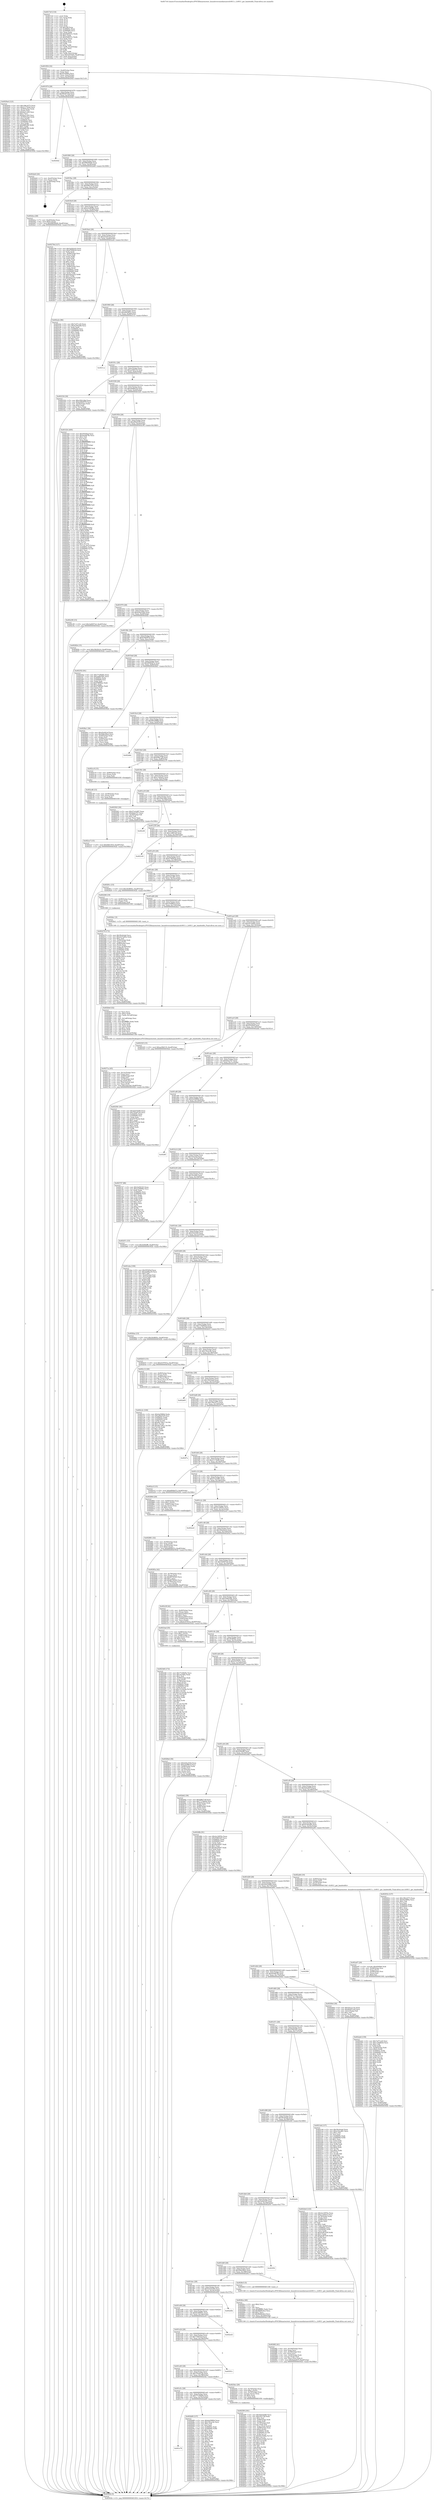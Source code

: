 digraph "0x4017e0" {
  label = "0x4017e0 (/mnt/c/Users/mathe/Desktop/tcc/POCII/binaries/extr_linuxdriversmediatunersfc0011.c_fc0011_get_bandwidth_Final-ollvm.out::main(0))"
  labelloc = "t"
  node[shape=record]

  Entry [label="",width=0.3,height=0.3,shape=circle,fillcolor=black,style=filled]
  "0x401854" [label="{
     0x401854 [32]\l
     | [instrs]\l
     &nbsp;&nbsp;0x401854 \<+6\>: mov -0xa8(%rbp),%eax\l
     &nbsp;&nbsp;0x40185a \<+2\>: mov %eax,%ecx\l
     &nbsp;&nbsp;0x40185c \<+6\>: sub $0x93cf996a,%ecx\l
     &nbsp;&nbsp;0x401862 \<+6\>: mov %eax,-0xbc(%rbp)\l
     &nbsp;&nbsp;0x401868 \<+6\>: mov %ecx,-0xc0(%rbp)\l
     &nbsp;&nbsp;0x40186e \<+6\>: je 00000000004029a4 \<main+0x11c4\>\l
  }"]
  "0x4029a4" [label="{
     0x4029a4 [123]\l
     | [instrs]\l
     &nbsp;&nbsp;0x4029a4 \<+5\>: mov $0x196c4373,%eax\l
     &nbsp;&nbsp;0x4029a9 \<+5\>: mov $0x2117fa9d,%ecx\l
     &nbsp;&nbsp;0x4029ae \<+4\>: mov -0x50(%rbp),%rdx\l
     &nbsp;&nbsp;0x4029b2 \<+2\>: mov (%rdx),%esi\l
     &nbsp;&nbsp;0x4029b4 \<+6\>: add $0xfaa1ce63,%esi\l
     &nbsp;&nbsp;0x4029ba \<+3\>: add $0x1,%esi\l
     &nbsp;&nbsp;0x4029bd \<+6\>: sub $0xfaa1ce63,%esi\l
     &nbsp;&nbsp;0x4029c3 \<+4\>: mov -0x50(%rbp),%rdx\l
     &nbsp;&nbsp;0x4029c7 \<+2\>: mov %esi,(%rdx)\l
     &nbsp;&nbsp;0x4029c9 \<+7\>: mov 0x40605c,%esi\l
     &nbsp;&nbsp;0x4029d0 \<+7\>: mov 0x406060,%edi\l
     &nbsp;&nbsp;0x4029d7 \<+3\>: mov %esi,%r8d\l
     &nbsp;&nbsp;0x4029da \<+7\>: sub $0xb8f61ff2,%r8d\l
     &nbsp;&nbsp;0x4029e1 \<+4\>: sub $0x1,%r8d\l
     &nbsp;&nbsp;0x4029e5 \<+7\>: add $0xb8f61ff2,%r8d\l
     &nbsp;&nbsp;0x4029ec \<+4\>: imul %r8d,%esi\l
     &nbsp;&nbsp;0x4029f0 \<+3\>: and $0x1,%esi\l
     &nbsp;&nbsp;0x4029f3 \<+3\>: cmp $0x0,%esi\l
     &nbsp;&nbsp;0x4029f6 \<+4\>: sete %r9b\l
     &nbsp;&nbsp;0x4029fa \<+3\>: cmp $0xa,%edi\l
     &nbsp;&nbsp;0x4029fd \<+4\>: setl %r10b\l
     &nbsp;&nbsp;0x402a01 \<+3\>: mov %r9b,%r11b\l
     &nbsp;&nbsp;0x402a04 \<+3\>: and %r10b,%r11b\l
     &nbsp;&nbsp;0x402a07 \<+3\>: xor %r10b,%r9b\l
     &nbsp;&nbsp;0x402a0a \<+3\>: or %r9b,%r11b\l
     &nbsp;&nbsp;0x402a0d \<+4\>: test $0x1,%r11b\l
     &nbsp;&nbsp;0x402a11 \<+3\>: cmovne %ecx,%eax\l
     &nbsp;&nbsp;0x402a14 \<+6\>: mov %eax,-0xa8(%rbp)\l
     &nbsp;&nbsp;0x402a1a \<+5\>: jmp 000000000040302b \<main+0x184b\>\l
  }"]
  "0x401874" [label="{
     0x401874 [28]\l
     | [instrs]\l
     &nbsp;&nbsp;0x401874 \<+5\>: jmp 0000000000401879 \<main+0x99\>\l
     &nbsp;&nbsp;0x401879 \<+6\>: mov -0xbc(%rbp),%eax\l
     &nbsp;&nbsp;0x40187f \<+5\>: sub $0x96287e2d,%eax\l
     &nbsp;&nbsp;0x401884 \<+6\>: mov %eax,-0xc4(%rbp)\l
     &nbsp;&nbsp;0x40188a \<+6\>: je 00000000004020d2 \<main+0x8f2\>\l
  }"]
  Exit [label="",width=0.3,height=0.3,shape=circle,fillcolor=black,style=filled,peripheries=2]
  "0x4020d2" [label="{
     0x4020d2\l
  }", style=dashed]
  "0x401890" [label="{
     0x401890 [28]\l
     | [instrs]\l
     &nbsp;&nbsp;0x401890 \<+5\>: jmp 0000000000401895 \<main+0xb5\>\l
     &nbsp;&nbsp;0x401895 \<+6\>: mov -0xbc(%rbp),%eax\l
     &nbsp;&nbsp;0x40189b \<+5\>: sub $0x99830b40,%eax\l
     &nbsp;&nbsp;0x4018a0 \<+6\>: mov %eax,-0xc8(%rbp)\l
     &nbsp;&nbsp;0x4018a6 \<+6\>: je 0000000000402de6 \<main+0x1606\>\l
  }"]
  "0x402ce7" [label="{
     0x402ce7 [15]\l
     | [instrs]\l
     &nbsp;&nbsp;0x402ce7 \<+10\>: movl $0x9d61501f,-0xa8(%rbp)\l
     &nbsp;&nbsp;0x402cf1 \<+5\>: jmp 000000000040302b \<main+0x184b\>\l
  }"]
  "0x402de6" [label="{
     0x402de6 [24]\l
     | [instrs]\l
     &nbsp;&nbsp;0x402de6 \<+7\>: mov -0xa0(%rbp),%rax\l
     &nbsp;&nbsp;0x402ded \<+2\>: mov (%rax),%eax\l
     &nbsp;&nbsp;0x402def \<+4\>: lea -0x28(%rbp),%rsp\l
     &nbsp;&nbsp;0x402df3 \<+1\>: pop %rbx\l
     &nbsp;&nbsp;0x402df4 \<+2\>: pop %r12\l
     &nbsp;&nbsp;0x402df6 \<+2\>: pop %r13\l
     &nbsp;&nbsp;0x402df8 \<+2\>: pop %r14\l
     &nbsp;&nbsp;0x402dfa \<+2\>: pop %r15\l
     &nbsp;&nbsp;0x402dfc \<+1\>: pop %rbp\l
     &nbsp;&nbsp;0x402dfd \<+1\>: ret\l
  }"]
  "0x4018ac" [label="{
     0x4018ac [28]\l
     | [instrs]\l
     &nbsp;&nbsp;0x4018ac \<+5\>: jmp 00000000004018b1 \<main+0xd1\>\l
     &nbsp;&nbsp;0x4018b1 \<+6\>: mov -0xbc(%rbp),%eax\l
     &nbsp;&nbsp;0x4018b7 \<+5\>: sub $0x9d61501f,%eax\l
     &nbsp;&nbsp;0x4018bc \<+6\>: mov %eax,-0xcc(%rbp)\l
     &nbsp;&nbsp;0x4018c2 \<+6\>: je 0000000000402dca \<main+0x15ea\>\l
  }"]
  "0x402cd8" [label="{
     0x402cd8 [15]\l
     | [instrs]\l
     &nbsp;&nbsp;0x402cd8 \<+4\>: mov -0x58(%rbp),%rax\l
     &nbsp;&nbsp;0x402cdc \<+3\>: mov (%rax),%rax\l
     &nbsp;&nbsp;0x402cdf \<+3\>: mov %rax,%rdi\l
     &nbsp;&nbsp;0x402ce2 \<+5\>: call 0000000000401030 \<free@plt\>\l
     | [calls]\l
     &nbsp;&nbsp;0x401030 \{1\} (unknown)\l
  }"]
  "0x402dca" [label="{
     0x402dca [28]\l
     | [instrs]\l
     &nbsp;&nbsp;0x402dca \<+7\>: mov -0xa0(%rbp),%rax\l
     &nbsp;&nbsp;0x402dd1 \<+6\>: movl $0x0,(%rax)\l
     &nbsp;&nbsp;0x402dd7 \<+10\>: movl $0x99830b40,-0xa8(%rbp)\l
     &nbsp;&nbsp;0x402de1 \<+5\>: jmp 000000000040302b \<main+0x184b\>\l
  }"]
  "0x4018c8" [label="{
     0x4018c8 [28]\l
     | [instrs]\l
     &nbsp;&nbsp;0x4018c8 \<+5\>: jmp 00000000004018cd \<main+0xed\>\l
     &nbsp;&nbsp;0x4018cd \<+6\>: mov -0xbc(%rbp),%eax\l
     &nbsp;&nbsp;0x4018d3 \<+5\>: sub $0xa3c8099a,%eax\l
     &nbsp;&nbsp;0x4018d8 \<+6\>: mov %eax,-0xd0(%rbp)\l
     &nbsp;&nbsp;0x4018de \<+6\>: je 000000000040279d \<main+0xfbd\>\l
  }"]
  "0x402c2c" [label="{
     0x402c2c [100]\l
     | [instrs]\l
     &nbsp;&nbsp;0x402c2c \<+5\>: mov $0xfed3880d,%edx\l
     &nbsp;&nbsp;0x402c31 \<+5\>: mov $0xaf9eb529,%esi\l
     &nbsp;&nbsp;0x402c36 \<+8\>: mov 0x40605c,%r8d\l
     &nbsp;&nbsp;0x402c3e \<+8\>: mov 0x406060,%r9d\l
     &nbsp;&nbsp;0x402c46 \<+3\>: mov %r8d,%r10d\l
     &nbsp;&nbsp;0x402c49 \<+7\>: sub $0xd4c7d9c1,%r10d\l
     &nbsp;&nbsp;0x402c50 \<+4\>: sub $0x1,%r10d\l
     &nbsp;&nbsp;0x402c54 \<+7\>: add $0xd4c7d9c1,%r10d\l
     &nbsp;&nbsp;0x402c5b \<+4\>: imul %r10d,%r8d\l
     &nbsp;&nbsp;0x402c5f \<+4\>: and $0x1,%r8d\l
     &nbsp;&nbsp;0x402c63 \<+4\>: cmp $0x0,%r8d\l
     &nbsp;&nbsp;0x402c67 \<+4\>: sete %r11b\l
     &nbsp;&nbsp;0x402c6b \<+4\>: cmp $0xa,%r9d\l
     &nbsp;&nbsp;0x402c6f \<+3\>: setl %bl\l
     &nbsp;&nbsp;0x402c72 \<+3\>: mov %r11b,%r14b\l
     &nbsp;&nbsp;0x402c75 \<+3\>: and %bl,%r14b\l
     &nbsp;&nbsp;0x402c78 \<+3\>: xor %bl,%r11b\l
     &nbsp;&nbsp;0x402c7b \<+3\>: or %r11b,%r14b\l
     &nbsp;&nbsp;0x402c7e \<+4\>: test $0x1,%r14b\l
     &nbsp;&nbsp;0x402c82 \<+3\>: cmovne %esi,%edx\l
     &nbsp;&nbsp;0x402c85 \<+6\>: mov %edx,-0xa8(%rbp)\l
     &nbsp;&nbsp;0x402c8b \<+5\>: jmp 000000000040302b \<main+0x184b\>\l
  }"]
  "0x40279d" [label="{
     0x40279d [127]\l
     | [instrs]\l
     &nbsp;&nbsp;0x40279d \<+5\>: mov $0x5af26163,%eax\l
     &nbsp;&nbsp;0x4027a2 \<+5\>: mov $0xd76f0634,%ecx\l
     &nbsp;&nbsp;0x4027a7 \<+2\>: xor %edx,%edx\l
     &nbsp;&nbsp;0x4027a9 \<+4\>: mov -0x68(%rbp),%rsi\l
     &nbsp;&nbsp;0x4027ad \<+2\>: mov (%rsi),%edi\l
     &nbsp;&nbsp;0x4027af \<+3\>: mov %edx,%r8d\l
     &nbsp;&nbsp;0x4027b2 \<+3\>: sub %edi,%r8d\l
     &nbsp;&nbsp;0x4027b5 \<+2\>: mov %edx,%edi\l
     &nbsp;&nbsp;0x4027b7 \<+3\>: sub $0x1,%edi\l
     &nbsp;&nbsp;0x4027ba \<+3\>: add %edi,%r8d\l
     &nbsp;&nbsp;0x4027bd \<+3\>: sub %r8d,%edx\l
     &nbsp;&nbsp;0x4027c0 \<+4\>: mov -0x68(%rbp),%rsi\l
     &nbsp;&nbsp;0x4027c4 \<+2\>: mov %edx,(%rsi)\l
     &nbsp;&nbsp;0x4027c6 \<+7\>: mov 0x40605c,%edx\l
     &nbsp;&nbsp;0x4027cd \<+7\>: mov 0x406060,%edi\l
     &nbsp;&nbsp;0x4027d4 \<+3\>: mov %edx,%r8d\l
     &nbsp;&nbsp;0x4027d7 \<+7\>: add $0xefaaa252,%r8d\l
     &nbsp;&nbsp;0x4027de \<+4\>: sub $0x1,%r8d\l
     &nbsp;&nbsp;0x4027e2 \<+7\>: sub $0xefaaa252,%r8d\l
     &nbsp;&nbsp;0x4027e9 \<+4\>: imul %r8d,%edx\l
     &nbsp;&nbsp;0x4027ed \<+3\>: and $0x1,%edx\l
     &nbsp;&nbsp;0x4027f0 \<+3\>: cmp $0x0,%edx\l
     &nbsp;&nbsp;0x4027f3 \<+4\>: sete %r9b\l
     &nbsp;&nbsp;0x4027f7 \<+3\>: cmp $0xa,%edi\l
     &nbsp;&nbsp;0x4027fa \<+4\>: setl %r10b\l
     &nbsp;&nbsp;0x4027fe \<+3\>: mov %r9b,%r11b\l
     &nbsp;&nbsp;0x402801 \<+3\>: and %r10b,%r11b\l
     &nbsp;&nbsp;0x402804 \<+3\>: xor %r10b,%r9b\l
     &nbsp;&nbsp;0x402807 \<+3\>: or %r9b,%r11b\l
     &nbsp;&nbsp;0x40280a \<+4\>: test $0x1,%r11b\l
     &nbsp;&nbsp;0x40280e \<+3\>: cmovne %ecx,%eax\l
     &nbsp;&nbsp;0x402811 \<+6\>: mov %eax,-0xa8(%rbp)\l
     &nbsp;&nbsp;0x402817 \<+5\>: jmp 000000000040302b \<main+0x184b\>\l
  }"]
  "0x4018e4" [label="{
     0x4018e4 [28]\l
     | [instrs]\l
     &nbsp;&nbsp;0x4018e4 \<+5\>: jmp 00000000004018e9 \<main+0x109\>\l
     &nbsp;&nbsp;0x4018e9 \<+6\>: mov -0xbc(%rbp),%eax\l
     &nbsp;&nbsp;0x4018ef \<+5\>: sub $0xa5e441ef,%eax\l
     &nbsp;&nbsp;0x4018f4 \<+6\>: mov %eax,-0xd4(%rbp)\l
     &nbsp;&nbsp;0x4018fa \<+6\>: je 0000000000402a2e \<main+0x124e\>\l
  }"]
  "0x401e78" [label="{
     0x401e78\l
  }", style=dashed]
  "0x402a2e" [label="{
     0x402a2e [86]\l
     | [instrs]\l
     &nbsp;&nbsp;0x402a2e \<+5\>: mov $0x7a57ccd3,%eax\l
     &nbsp;&nbsp;0x402a33 \<+5\>: mov $0x4c50ea84,%ecx\l
     &nbsp;&nbsp;0x402a38 \<+2\>: xor %edx,%edx\l
     &nbsp;&nbsp;0x402a3a \<+7\>: mov 0x40605c,%esi\l
     &nbsp;&nbsp;0x402a41 \<+7\>: mov 0x406060,%edi\l
     &nbsp;&nbsp;0x402a48 \<+3\>: sub $0x1,%edx\l
     &nbsp;&nbsp;0x402a4b \<+3\>: mov %esi,%r8d\l
     &nbsp;&nbsp;0x402a4e \<+3\>: add %edx,%r8d\l
     &nbsp;&nbsp;0x402a51 \<+4\>: imul %r8d,%esi\l
     &nbsp;&nbsp;0x402a55 \<+3\>: and $0x1,%esi\l
     &nbsp;&nbsp;0x402a58 \<+3\>: cmp $0x0,%esi\l
     &nbsp;&nbsp;0x402a5b \<+4\>: sete %r9b\l
     &nbsp;&nbsp;0x402a5f \<+3\>: cmp $0xa,%edi\l
     &nbsp;&nbsp;0x402a62 \<+4\>: setl %r10b\l
     &nbsp;&nbsp;0x402a66 \<+3\>: mov %r9b,%r11b\l
     &nbsp;&nbsp;0x402a69 \<+3\>: and %r10b,%r11b\l
     &nbsp;&nbsp;0x402a6c \<+3\>: xor %r10b,%r9b\l
     &nbsp;&nbsp;0x402a6f \<+3\>: or %r9b,%r11b\l
     &nbsp;&nbsp;0x402a72 \<+4\>: test $0x1,%r11b\l
     &nbsp;&nbsp;0x402a76 \<+3\>: cmovne %ecx,%eax\l
     &nbsp;&nbsp;0x402a79 \<+6\>: mov %eax,-0xa8(%rbp)\l
     &nbsp;&nbsp;0x402a7f \<+5\>: jmp 000000000040302b \<main+0x184b\>\l
  }"]
  "0x401900" [label="{
     0x401900 [28]\l
     | [instrs]\l
     &nbsp;&nbsp;0x401900 \<+5\>: jmp 0000000000401905 \<main+0x125\>\l
     &nbsp;&nbsp;0x401905 \<+6\>: mov -0xbc(%rbp),%eax\l
     &nbsp;&nbsp;0x40190b \<+5\>: sub $0xa6838f1e,%eax\l
     &nbsp;&nbsp;0x401910 \<+6\>: mov %eax,-0xd8(%rbp)\l
     &nbsp;&nbsp;0x401916 \<+6\>: je 00000000004021ce \<main+0x9ee\>\l
  }"]
  "0x402b89" [label="{
     0x402b89 [137]\l
     | [instrs]\l
     &nbsp;&nbsp;0x402b89 \<+5\>: mov $0xfed3880d,%eax\l
     &nbsp;&nbsp;0x402b8e \<+5\>: mov $0x15fcec9e,%ecx\l
     &nbsp;&nbsp;0x402b93 \<+2\>: mov $0x1,%dl\l
     &nbsp;&nbsp;0x402b95 \<+2\>: xor %esi,%esi\l
     &nbsp;&nbsp;0x402b97 \<+7\>: mov 0x40605c,%edi\l
     &nbsp;&nbsp;0x402b9e \<+8\>: mov 0x406060,%r8d\l
     &nbsp;&nbsp;0x402ba6 \<+3\>: sub $0x1,%esi\l
     &nbsp;&nbsp;0x402ba9 \<+3\>: mov %edi,%r9d\l
     &nbsp;&nbsp;0x402bac \<+3\>: add %esi,%r9d\l
     &nbsp;&nbsp;0x402baf \<+4\>: imul %r9d,%edi\l
     &nbsp;&nbsp;0x402bb3 \<+3\>: and $0x1,%edi\l
     &nbsp;&nbsp;0x402bb6 \<+3\>: cmp $0x0,%edi\l
     &nbsp;&nbsp;0x402bb9 \<+4\>: sete %r10b\l
     &nbsp;&nbsp;0x402bbd \<+4\>: cmp $0xa,%r8d\l
     &nbsp;&nbsp;0x402bc1 \<+4\>: setl %r11b\l
     &nbsp;&nbsp;0x402bc5 \<+3\>: mov %r10b,%bl\l
     &nbsp;&nbsp;0x402bc8 \<+3\>: xor $0xff,%bl\l
     &nbsp;&nbsp;0x402bcb \<+3\>: mov %r11b,%r14b\l
     &nbsp;&nbsp;0x402bce \<+4\>: xor $0xff,%r14b\l
     &nbsp;&nbsp;0x402bd2 \<+3\>: xor $0x0,%dl\l
     &nbsp;&nbsp;0x402bd5 \<+3\>: mov %bl,%r15b\l
     &nbsp;&nbsp;0x402bd8 \<+4\>: and $0x0,%r15b\l
     &nbsp;&nbsp;0x402bdc \<+3\>: and %dl,%r10b\l
     &nbsp;&nbsp;0x402bdf \<+3\>: mov %r14b,%r12b\l
     &nbsp;&nbsp;0x402be2 \<+4\>: and $0x0,%r12b\l
     &nbsp;&nbsp;0x402be6 \<+3\>: and %dl,%r11b\l
     &nbsp;&nbsp;0x402be9 \<+3\>: or %r10b,%r15b\l
     &nbsp;&nbsp;0x402bec \<+3\>: or %r11b,%r12b\l
     &nbsp;&nbsp;0x402bef \<+3\>: xor %r12b,%r15b\l
     &nbsp;&nbsp;0x402bf2 \<+3\>: or %r14b,%bl\l
     &nbsp;&nbsp;0x402bf5 \<+3\>: xor $0xff,%bl\l
     &nbsp;&nbsp;0x402bf8 \<+3\>: or $0x0,%dl\l
     &nbsp;&nbsp;0x402bfb \<+2\>: and %dl,%bl\l
     &nbsp;&nbsp;0x402bfd \<+3\>: or %bl,%r15b\l
     &nbsp;&nbsp;0x402c00 \<+4\>: test $0x1,%r15b\l
     &nbsp;&nbsp;0x402c04 \<+3\>: cmovne %ecx,%eax\l
     &nbsp;&nbsp;0x402c07 \<+6\>: mov %eax,-0xa8(%rbp)\l
     &nbsp;&nbsp;0x402c0d \<+5\>: jmp 000000000040302b \<main+0x184b\>\l
  }"]
  "0x4021ce" [label="{
     0x4021ce\l
  }", style=dashed]
  "0x40191c" [label="{
     0x40191c [28]\l
     | [instrs]\l
     &nbsp;&nbsp;0x40191c \<+5\>: jmp 0000000000401921 \<main+0x141\>\l
     &nbsp;&nbsp;0x401921 \<+6\>: mov -0xbc(%rbp),%eax\l
     &nbsp;&nbsp;0x401927 \<+5\>: sub $0xaa58d133,%eax\l
     &nbsp;&nbsp;0x40192c \<+6\>: mov %eax,-0xdc(%rbp)\l
     &nbsp;&nbsp;0x401932 \<+6\>: je 0000000000402334 \<main+0xb54\>\l
  }"]
  "0x402ab4" [label="{
     0x402ab4 [159]\l
     | [instrs]\l
     &nbsp;&nbsp;0x402ab4 \<+5\>: mov $0x7a57ccd3,%esi\l
     &nbsp;&nbsp;0x402ab9 \<+5\>: mov $0x11bb6624,%ecx\l
     &nbsp;&nbsp;0x402abe \<+2\>: mov $0x1,%dl\l
     &nbsp;&nbsp;0x402ac0 \<+3\>: xor %r8d,%r8d\l
     &nbsp;&nbsp;0x402ac3 \<+4\>: mov -0x40(%rbp),%rdi\l
     &nbsp;&nbsp;0x402ac7 \<+6\>: movl $0x0,(%rdi)\l
     &nbsp;&nbsp;0x402acd \<+8\>: mov 0x40605c,%r9d\l
     &nbsp;&nbsp;0x402ad5 \<+8\>: mov 0x406060,%r10d\l
     &nbsp;&nbsp;0x402add \<+4\>: sub $0x1,%r8d\l
     &nbsp;&nbsp;0x402ae1 \<+3\>: mov %r9d,%r11d\l
     &nbsp;&nbsp;0x402ae4 \<+3\>: add %r8d,%r11d\l
     &nbsp;&nbsp;0x402ae7 \<+4\>: imul %r11d,%r9d\l
     &nbsp;&nbsp;0x402aeb \<+4\>: and $0x1,%r9d\l
     &nbsp;&nbsp;0x402aef \<+4\>: cmp $0x0,%r9d\l
     &nbsp;&nbsp;0x402af3 \<+3\>: sete %bl\l
     &nbsp;&nbsp;0x402af6 \<+4\>: cmp $0xa,%r10d\l
     &nbsp;&nbsp;0x402afa \<+4\>: setl %r14b\l
     &nbsp;&nbsp;0x402afe \<+3\>: mov %bl,%r15b\l
     &nbsp;&nbsp;0x402b01 \<+4\>: xor $0xff,%r15b\l
     &nbsp;&nbsp;0x402b05 \<+3\>: mov %r14b,%r12b\l
     &nbsp;&nbsp;0x402b08 \<+4\>: xor $0xff,%r12b\l
     &nbsp;&nbsp;0x402b0c \<+3\>: xor $0x1,%dl\l
     &nbsp;&nbsp;0x402b0f \<+3\>: mov %r15b,%r13b\l
     &nbsp;&nbsp;0x402b12 \<+4\>: and $0xff,%r13b\l
     &nbsp;&nbsp;0x402b16 \<+2\>: and %dl,%bl\l
     &nbsp;&nbsp;0x402b18 \<+3\>: mov %r12b,%dil\l
     &nbsp;&nbsp;0x402b1b \<+4\>: and $0xff,%dil\l
     &nbsp;&nbsp;0x402b1f \<+3\>: and %dl,%r14b\l
     &nbsp;&nbsp;0x402b22 \<+3\>: or %bl,%r13b\l
     &nbsp;&nbsp;0x402b25 \<+3\>: or %r14b,%dil\l
     &nbsp;&nbsp;0x402b28 \<+3\>: xor %dil,%r13b\l
     &nbsp;&nbsp;0x402b2b \<+3\>: or %r12b,%r15b\l
     &nbsp;&nbsp;0x402b2e \<+4\>: xor $0xff,%r15b\l
     &nbsp;&nbsp;0x402b32 \<+3\>: or $0x1,%dl\l
     &nbsp;&nbsp;0x402b35 \<+3\>: and %dl,%r15b\l
     &nbsp;&nbsp;0x402b38 \<+3\>: or %r15b,%r13b\l
     &nbsp;&nbsp;0x402b3b \<+4\>: test $0x1,%r13b\l
     &nbsp;&nbsp;0x402b3f \<+3\>: cmovne %ecx,%esi\l
     &nbsp;&nbsp;0x402b42 \<+6\>: mov %esi,-0xa8(%rbp)\l
     &nbsp;&nbsp;0x402b48 \<+6\>: mov %eax,-0x1b4(%rbp)\l
     &nbsp;&nbsp;0x402b4e \<+5\>: jmp 000000000040302b \<main+0x184b\>\l
  }"]
  "0x402334" [label="{
     0x402334 [30]\l
     | [instrs]\l
     &nbsp;&nbsp;0x402334 \<+5\>: mov $0xc92b1dbd,%eax\l
     &nbsp;&nbsp;0x402339 \<+5\>: mov $0xb30b0979,%ecx\l
     &nbsp;&nbsp;0x40233e \<+3\>: mov -0x30(%rbp),%edx\l
     &nbsp;&nbsp;0x402341 \<+3\>: cmp $0x0,%edx\l
     &nbsp;&nbsp;0x402344 \<+3\>: cmove %ecx,%eax\l
     &nbsp;&nbsp;0x402347 \<+6\>: mov %eax,-0xa8(%rbp)\l
     &nbsp;&nbsp;0x40234d \<+5\>: jmp 000000000040302b \<main+0x184b\>\l
  }"]
  "0x401938" [label="{
     0x401938 [28]\l
     | [instrs]\l
     &nbsp;&nbsp;0x401938 \<+5\>: jmp 000000000040193d \<main+0x15d\>\l
     &nbsp;&nbsp;0x40193d \<+6\>: mov -0xbc(%rbp),%eax\l
     &nbsp;&nbsp;0x401943 \<+5\>: sub $0xabd9ba18,%eax\l
     &nbsp;&nbsp;0x401948 \<+6\>: mov %eax,-0xe0(%rbp)\l
     &nbsp;&nbsp;0x40194e \<+6\>: je 0000000000401f24 \<main+0x744\>\l
  }"]
  "0x402a97" [label="{
     0x402a97 [29]\l
     | [instrs]\l
     &nbsp;&nbsp;0x402a97 \<+10\>: movabs $0x4040b6,%rdi\l
     &nbsp;&nbsp;0x402aa1 \<+4\>: mov -0x48(%rbp),%rsi\l
     &nbsp;&nbsp;0x402aa5 \<+2\>: mov %eax,(%rsi)\l
     &nbsp;&nbsp;0x402aa7 \<+4\>: mov -0x48(%rbp),%rsi\l
     &nbsp;&nbsp;0x402aab \<+2\>: mov (%rsi),%esi\l
     &nbsp;&nbsp;0x402aad \<+2\>: mov $0x0,%al\l
     &nbsp;&nbsp;0x402aaf \<+5\>: call 0000000000401040 \<printf@plt\>\l
     | [calls]\l
     &nbsp;&nbsp;0x401040 \{1\} (unknown)\l
  }"]
  "0x401f24" [label="{
     0x401f24 [400]\l
     | [instrs]\l
     &nbsp;&nbsp;0x401f24 \<+5\>: mov $0xf3f340af,%eax\l
     &nbsp;&nbsp;0x401f29 \<+5\>: mov $0x4e4467fb,%ecx\l
     &nbsp;&nbsp;0x401f2e \<+2\>: mov $0x1,%dl\l
     &nbsp;&nbsp;0x401f30 \<+2\>: xor %esi,%esi\l
     &nbsp;&nbsp;0x401f32 \<+3\>: mov %rsp,%rdi\l
     &nbsp;&nbsp;0x401f35 \<+4\>: add $0xfffffffffffffff0,%rdi\l
     &nbsp;&nbsp;0x401f39 \<+3\>: mov %rdi,%rsp\l
     &nbsp;&nbsp;0x401f3c \<+7\>: mov %rdi,-0xa0(%rbp)\l
     &nbsp;&nbsp;0x401f43 \<+3\>: mov %rsp,%rdi\l
     &nbsp;&nbsp;0x401f46 \<+4\>: add $0xfffffffffffffff0,%rdi\l
     &nbsp;&nbsp;0x401f4a \<+3\>: mov %rdi,%rsp\l
     &nbsp;&nbsp;0x401f4d \<+3\>: mov %rsp,%r8\l
     &nbsp;&nbsp;0x401f50 \<+4\>: add $0xfffffffffffffff0,%r8\l
     &nbsp;&nbsp;0x401f54 \<+3\>: mov %r8,%rsp\l
     &nbsp;&nbsp;0x401f57 \<+7\>: mov %r8,-0x98(%rbp)\l
     &nbsp;&nbsp;0x401f5e \<+3\>: mov %rsp,%r8\l
     &nbsp;&nbsp;0x401f61 \<+4\>: add $0xfffffffffffffff0,%r8\l
     &nbsp;&nbsp;0x401f65 \<+3\>: mov %r8,%rsp\l
     &nbsp;&nbsp;0x401f68 \<+7\>: mov %r8,-0x90(%rbp)\l
     &nbsp;&nbsp;0x401f6f \<+3\>: mov %rsp,%r8\l
     &nbsp;&nbsp;0x401f72 \<+4\>: add $0xfffffffffffffff0,%r8\l
     &nbsp;&nbsp;0x401f76 \<+3\>: mov %r8,%rsp\l
     &nbsp;&nbsp;0x401f79 \<+7\>: mov %r8,-0x88(%rbp)\l
     &nbsp;&nbsp;0x401f80 \<+3\>: mov %rsp,%r8\l
     &nbsp;&nbsp;0x401f83 \<+4\>: add $0xfffffffffffffff0,%r8\l
     &nbsp;&nbsp;0x401f87 \<+3\>: mov %r8,%rsp\l
     &nbsp;&nbsp;0x401f8a \<+4\>: mov %r8,-0x80(%rbp)\l
     &nbsp;&nbsp;0x401f8e \<+3\>: mov %rsp,%r8\l
     &nbsp;&nbsp;0x401f91 \<+4\>: add $0xfffffffffffffff0,%r8\l
     &nbsp;&nbsp;0x401f95 \<+3\>: mov %r8,%rsp\l
     &nbsp;&nbsp;0x401f98 \<+4\>: mov %r8,-0x78(%rbp)\l
     &nbsp;&nbsp;0x401f9c \<+3\>: mov %rsp,%r8\l
     &nbsp;&nbsp;0x401f9f \<+4\>: add $0xfffffffffffffff0,%r8\l
     &nbsp;&nbsp;0x401fa3 \<+3\>: mov %r8,%rsp\l
     &nbsp;&nbsp;0x401fa6 \<+4\>: mov %r8,-0x70(%rbp)\l
     &nbsp;&nbsp;0x401faa \<+3\>: mov %rsp,%r8\l
     &nbsp;&nbsp;0x401fad \<+4\>: add $0xfffffffffffffff0,%r8\l
     &nbsp;&nbsp;0x401fb1 \<+3\>: mov %r8,%rsp\l
     &nbsp;&nbsp;0x401fb4 \<+4\>: mov %r8,-0x68(%rbp)\l
     &nbsp;&nbsp;0x401fb8 \<+3\>: mov %rsp,%r8\l
     &nbsp;&nbsp;0x401fbb \<+4\>: add $0xfffffffffffffff0,%r8\l
     &nbsp;&nbsp;0x401fbf \<+3\>: mov %r8,%rsp\l
     &nbsp;&nbsp;0x401fc2 \<+4\>: mov %r8,-0x60(%rbp)\l
     &nbsp;&nbsp;0x401fc6 \<+3\>: mov %rsp,%r8\l
     &nbsp;&nbsp;0x401fc9 \<+4\>: add $0xfffffffffffffff0,%r8\l
     &nbsp;&nbsp;0x401fcd \<+3\>: mov %r8,%rsp\l
     &nbsp;&nbsp;0x401fd0 \<+4\>: mov %r8,-0x58(%rbp)\l
     &nbsp;&nbsp;0x401fd4 \<+3\>: mov %rsp,%r8\l
     &nbsp;&nbsp;0x401fd7 \<+4\>: add $0xfffffffffffffff0,%r8\l
     &nbsp;&nbsp;0x401fdb \<+3\>: mov %r8,%rsp\l
     &nbsp;&nbsp;0x401fde \<+4\>: mov %r8,-0x50(%rbp)\l
     &nbsp;&nbsp;0x401fe2 \<+3\>: mov %rsp,%r8\l
     &nbsp;&nbsp;0x401fe5 \<+4\>: add $0xfffffffffffffff0,%r8\l
     &nbsp;&nbsp;0x401fe9 \<+3\>: mov %r8,%rsp\l
     &nbsp;&nbsp;0x401fec \<+4\>: mov %r8,-0x48(%rbp)\l
     &nbsp;&nbsp;0x401ff0 \<+3\>: mov %rsp,%r8\l
     &nbsp;&nbsp;0x401ff3 \<+4\>: add $0xfffffffffffffff0,%r8\l
     &nbsp;&nbsp;0x401ff7 \<+3\>: mov %r8,%rsp\l
     &nbsp;&nbsp;0x401ffa \<+4\>: mov %r8,-0x40(%rbp)\l
     &nbsp;&nbsp;0x401ffe \<+7\>: mov -0xa0(%rbp),%r8\l
     &nbsp;&nbsp;0x402005 \<+7\>: movl $0x0,(%r8)\l
     &nbsp;&nbsp;0x40200c \<+7\>: mov -0xac(%rbp),%r9d\l
     &nbsp;&nbsp;0x402013 \<+3\>: mov %r9d,(%rdi)\l
     &nbsp;&nbsp;0x402016 \<+7\>: mov -0x98(%rbp),%r8\l
     &nbsp;&nbsp;0x40201d \<+7\>: mov -0xb8(%rbp),%r10\l
     &nbsp;&nbsp;0x402024 \<+3\>: mov %r10,(%r8)\l
     &nbsp;&nbsp;0x402027 \<+3\>: cmpl $0x2,(%rdi)\l
     &nbsp;&nbsp;0x40202a \<+4\>: setne %r11b\l
     &nbsp;&nbsp;0x40202e \<+4\>: and $0x1,%r11b\l
     &nbsp;&nbsp;0x402032 \<+4\>: mov %r11b,-0x31(%rbp)\l
     &nbsp;&nbsp;0x402036 \<+7\>: mov 0x40605c,%ebx\l
     &nbsp;&nbsp;0x40203d \<+8\>: mov 0x406060,%r14d\l
     &nbsp;&nbsp;0x402045 \<+3\>: sub $0x1,%esi\l
     &nbsp;&nbsp;0x402048 \<+3\>: mov %ebx,%r15d\l
     &nbsp;&nbsp;0x40204b \<+3\>: add %esi,%r15d\l
     &nbsp;&nbsp;0x40204e \<+4\>: imul %r15d,%ebx\l
     &nbsp;&nbsp;0x402052 \<+3\>: and $0x1,%ebx\l
     &nbsp;&nbsp;0x402055 \<+3\>: cmp $0x0,%ebx\l
     &nbsp;&nbsp;0x402058 \<+4\>: sete %r11b\l
     &nbsp;&nbsp;0x40205c \<+4\>: cmp $0xa,%r14d\l
     &nbsp;&nbsp;0x402060 \<+4\>: setl %r12b\l
     &nbsp;&nbsp;0x402064 \<+3\>: mov %r11b,%r13b\l
     &nbsp;&nbsp;0x402067 \<+4\>: xor $0xff,%r13b\l
     &nbsp;&nbsp;0x40206b \<+3\>: mov %r12b,%sil\l
     &nbsp;&nbsp;0x40206e \<+4\>: xor $0xff,%sil\l
     &nbsp;&nbsp;0x402072 \<+3\>: xor $0x1,%dl\l
     &nbsp;&nbsp;0x402075 \<+3\>: mov %r13b,%dil\l
     &nbsp;&nbsp;0x402078 \<+4\>: and $0xff,%dil\l
     &nbsp;&nbsp;0x40207c \<+3\>: and %dl,%r11b\l
     &nbsp;&nbsp;0x40207f \<+3\>: mov %sil,%r8b\l
     &nbsp;&nbsp;0x402082 \<+4\>: and $0xff,%r8b\l
     &nbsp;&nbsp;0x402086 \<+3\>: and %dl,%r12b\l
     &nbsp;&nbsp;0x402089 \<+3\>: or %r11b,%dil\l
     &nbsp;&nbsp;0x40208c \<+3\>: or %r12b,%r8b\l
     &nbsp;&nbsp;0x40208f \<+3\>: xor %r8b,%dil\l
     &nbsp;&nbsp;0x402092 \<+3\>: or %sil,%r13b\l
     &nbsp;&nbsp;0x402095 \<+4\>: xor $0xff,%r13b\l
     &nbsp;&nbsp;0x402099 \<+3\>: or $0x1,%dl\l
     &nbsp;&nbsp;0x40209c \<+3\>: and %dl,%r13b\l
     &nbsp;&nbsp;0x40209f \<+3\>: or %r13b,%dil\l
     &nbsp;&nbsp;0x4020a2 \<+4\>: test $0x1,%dil\l
     &nbsp;&nbsp;0x4020a6 \<+3\>: cmovne %ecx,%eax\l
     &nbsp;&nbsp;0x4020a9 \<+6\>: mov %eax,-0xa8(%rbp)\l
     &nbsp;&nbsp;0x4020af \<+5\>: jmp 000000000040302b \<main+0x184b\>\l
  }"]
  "0x401954" [label="{
     0x401954 [28]\l
     | [instrs]\l
     &nbsp;&nbsp;0x401954 \<+5\>: jmp 0000000000401959 \<main+0x179\>\l
     &nbsp;&nbsp;0x401959 \<+6\>: mov -0xbc(%rbp),%eax\l
     &nbsp;&nbsp;0x40195f \<+5\>: sub $0xaf9eb529,%eax\l
     &nbsp;&nbsp;0x401964 \<+6\>: mov %eax,-0xe4(%rbp)\l
     &nbsp;&nbsp;0x40196a \<+6\>: je 0000000000402c90 \<main+0x14b0\>\l
  }"]
  "0x4028f2" [label="{
     0x4028f2 [41]\l
     | [instrs]\l
     &nbsp;&nbsp;0x4028f2 \<+6\>: mov -0x1b0(%rbp),%ecx\l
     &nbsp;&nbsp;0x4028f8 \<+3\>: imul %eax,%ecx\l
     &nbsp;&nbsp;0x4028fb \<+4\>: mov -0x58(%rbp),%rsi\l
     &nbsp;&nbsp;0x4028ff \<+3\>: mov (%rsi),%rsi\l
     &nbsp;&nbsp;0x402902 \<+4\>: mov -0x50(%rbp),%rdi\l
     &nbsp;&nbsp;0x402906 \<+3\>: movslq (%rdi),%rdi\l
     &nbsp;&nbsp;0x402909 \<+3\>: mov %ecx,(%rsi,%rdi,4)\l
     &nbsp;&nbsp;0x40290c \<+10\>: movl $0x4aba0d7f,-0xa8(%rbp)\l
     &nbsp;&nbsp;0x402916 \<+5\>: jmp 000000000040302b \<main+0x184b\>\l
  }"]
  "0x402c90" [label="{
     0x402c90 [15]\l
     | [instrs]\l
     &nbsp;&nbsp;0x402c90 \<+10\>: movl $0x3a6007e4,-0xa8(%rbp)\l
     &nbsp;&nbsp;0x402c9a \<+5\>: jmp 000000000040302b \<main+0x184b\>\l
  }"]
  "0x401970" [label="{
     0x401970 [28]\l
     | [instrs]\l
     &nbsp;&nbsp;0x401970 \<+5\>: jmp 0000000000401975 \<main+0x195\>\l
     &nbsp;&nbsp;0x401975 \<+6\>: mov -0xbc(%rbp),%eax\l
     &nbsp;&nbsp;0x40197b \<+5\>: sub $0xb26a324d,%eax\l
     &nbsp;&nbsp;0x401980 \<+6\>: mov %eax,-0xe8(%rbp)\l
     &nbsp;&nbsp;0x401986 \<+6\>: je 000000000040282b \<main+0x104b\>\l
  }"]
  "0x4028ca" [label="{
     0x4028ca [40]\l
     | [instrs]\l
     &nbsp;&nbsp;0x4028ca \<+5\>: mov $0x2,%ecx\l
     &nbsp;&nbsp;0x4028cf \<+1\>: cltd\l
     &nbsp;&nbsp;0x4028d0 \<+2\>: idiv %ecx\l
     &nbsp;&nbsp;0x4028d2 \<+6\>: imul $0xfffffffe,%edx,%ecx\l
     &nbsp;&nbsp;0x4028d8 \<+6\>: add $0x8b66e4e2,%ecx\l
     &nbsp;&nbsp;0x4028de \<+3\>: add $0x1,%ecx\l
     &nbsp;&nbsp;0x4028e1 \<+6\>: sub $0x8b66e4e2,%ecx\l
     &nbsp;&nbsp;0x4028e7 \<+6\>: mov %ecx,-0x1b0(%rbp)\l
     &nbsp;&nbsp;0x4028ed \<+5\>: call 0000000000401160 \<next_i\>\l
     | [calls]\l
     &nbsp;&nbsp;0x401160 \{1\} (/mnt/c/Users/mathe/Desktop/tcc/POCII/binaries/extr_linuxdriversmediatunersfc0011.c_fc0011_get_bandwidth_Final-ollvm.out::next_i)\l
  }"]
  "0x40282b" [label="{
     0x40282b [15]\l
     | [instrs]\l
     &nbsp;&nbsp;0x40282b \<+10\>: movl $0x34b2b2c4,-0xa8(%rbp)\l
     &nbsp;&nbsp;0x402835 \<+5\>: jmp 000000000040302b \<main+0x184b\>\l
  }"]
  "0x40198c" [label="{
     0x40198c [28]\l
     | [instrs]\l
     &nbsp;&nbsp;0x40198c \<+5\>: jmp 0000000000401991 \<main+0x1b1\>\l
     &nbsp;&nbsp;0x401991 \<+6\>: mov -0xbc(%rbp),%eax\l
     &nbsp;&nbsp;0x401997 \<+5\>: sub $0xb30b0979,%eax\l
     &nbsp;&nbsp;0x40199c \<+6\>: mov %eax,-0xec(%rbp)\l
     &nbsp;&nbsp;0x4019a2 \<+6\>: je 0000000000402352 \<main+0xb72\>\l
  }"]
  "0x402881" [label="{
     0x402881 [32]\l
     | [instrs]\l
     &nbsp;&nbsp;0x402881 \<+4\>: mov -0x58(%rbp),%rdi\l
     &nbsp;&nbsp;0x402885 \<+3\>: mov %rax,(%rdi)\l
     &nbsp;&nbsp;0x402888 \<+4\>: mov -0x50(%rbp),%rax\l
     &nbsp;&nbsp;0x40288c \<+6\>: movl $0x0,(%rax)\l
     &nbsp;&nbsp;0x402892 \<+10\>: movl $0xb894b47a,-0xa8(%rbp)\l
     &nbsp;&nbsp;0x40289c \<+5\>: jmp 000000000040302b \<main+0x184b\>\l
  }"]
  "0x402352" [label="{
     0x402352 [91]\l
     | [instrs]\l
     &nbsp;&nbsp;0x402352 \<+5\>: mov $0x77e06d0e,%eax\l
     &nbsp;&nbsp;0x402357 \<+5\>: mov $0x3a6b528c,%ecx\l
     &nbsp;&nbsp;0x40235c \<+7\>: mov 0x40605c,%edx\l
     &nbsp;&nbsp;0x402363 \<+7\>: mov 0x406060,%esi\l
     &nbsp;&nbsp;0x40236a \<+2\>: mov %edx,%edi\l
     &nbsp;&nbsp;0x40236c \<+6\>: sub $0xf79889ac,%edi\l
     &nbsp;&nbsp;0x402372 \<+3\>: sub $0x1,%edi\l
     &nbsp;&nbsp;0x402375 \<+6\>: add $0xf79889ac,%edi\l
     &nbsp;&nbsp;0x40237b \<+3\>: imul %edi,%edx\l
     &nbsp;&nbsp;0x40237e \<+3\>: and $0x1,%edx\l
     &nbsp;&nbsp;0x402381 \<+3\>: cmp $0x0,%edx\l
     &nbsp;&nbsp;0x402384 \<+4\>: sete %r8b\l
     &nbsp;&nbsp;0x402388 \<+3\>: cmp $0xa,%esi\l
     &nbsp;&nbsp;0x40238b \<+4\>: setl %r9b\l
     &nbsp;&nbsp;0x40238f \<+3\>: mov %r8b,%r10b\l
     &nbsp;&nbsp;0x402392 \<+3\>: and %r9b,%r10b\l
     &nbsp;&nbsp;0x402395 \<+3\>: xor %r9b,%r8b\l
     &nbsp;&nbsp;0x402398 \<+3\>: or %r8b,%r10b\l
     &nbsp;&nbsp;0x40239b \<+4\>: test $0x1,%r10b\l
     &nbsp;&nbsp;0x40239f \<+3\>: cmovne %ecx,%eax\l
     &nbsp;&nbsp;0x4023a2 \<+6\>: mov %eax,-0xa8(%rbp)\l
     &nbsp;&nbsp;0x4023a8 \<+5\>: jmp 000000000040302b \<main+0x184b\>\l
  }"]
  "0x4019a8" [label="{
     0x4019a8 [28]\l
     | [instrs]\l
     &nbsp;&nbsp;0x4019a8 \<+5\>: jmp 00000000004019ad \<main+0x1cd\>\l
     &nbsp;&nbsp;0x4019ad \<+6\>: mov -0xbc(%rbp),%eax\l
     &nbsp;&nbsp;0x4019b3 \<+5\>: sub $0xb894b47a,%eax\l
     &nbsp;&nbsp;0x4019b8 \<+6\>: mov %eax,-0xf0(%rbp)\l
     &nbsp;&nbsp;0x4019be \<+6\>: je 00000000004028a1 \<main+0x10c1\>\l
  }"]
  "0x40271a" [label="{
     0x40271a [45]\l
     | [instrs]\l
     &nbsp;&nbsp;0x40271a \<+6\>: mov -0x1ac(%rbp),%ecx\l
     &nbsp;&nbsp;0x402720 \<+3\>: imul %eax,%ecx\l
     &nbsp;&nbsp;0x402723 \<+4\>: mov -0x80(%rbp),%r8\l
     &nbsp;&nbsp;0x402727 \<+3\>: mov (%r8),%r8\l
     &nbsp;&nbsp;0x40272a \<+4\>: mov -0x78(%rbp),%r9\l
     &nbsp;&nbsp;0x40272e \<+3\>: movslq (%r9),%r9\l
     &nbsp;&nbsp;0x402731 \<+4\>: mov (%r8,%r9,8),%r8\l
     &nbsp;&nbsp;0x402735 \<+3\>: mov %ecx,(%r8)\l
     &nbsp;&nbsp;0x402738 \<+10\>: movl $0x1bae3ad,-0xa8(%rbp)\l
     &nbsp;&nbsp;0x402742 \<+5\>: jmp 000000000040302b \<main+0x184b\>\l
  }"]
  "0x4028a1" [label="{
     0x4028a1 [36]\l
     | [instrs]\l
     &nbsp;&nbsp;0x4028a1 \<+5\>: mov $0xa5e441ef,%eax\l
     &nbsp;&nbsp;0x4028a6 \<+5\>: mov $0x5b8c08a2,%ecx\l
     &nbsp;&nbsp;0x4028ab \<+4\>: mov -0x50(%rbp),%rdx\l
     &nbsp;&nbsp;0x4028af \<+2\>: mov (%rdx),%esi\l
     &nbsp;&nbsp;0x4028b1 \<+4\>: mov -0x60(%rbp),%rdx\l
     &nbsp;&nbsp;0x4028b5 \<+2\>: cmp (%rdx),%esi\l
     &nbsp;&nbsp;0x4028b7 \<+3\>: cmovl %ecx,%eax\l
     &nbsp;&nbsp;0x4028ba \<+6\>: mov %eax,-0xa8(%rbp)\l
     &nbsp;&nbsp;0x4028c0 \<+5\>: jmp 000000000040302b \<main+0x184b\>\l
  }"]
  "0x4019c4" [label="{
     0x4019c4 [28]\l
     | [instrs]\l
     &nbsp;&nbsp;0x4019c4 \<+5\>: jmp 00000000004019c9 \<main+0x1e9\>\l
     &nbsp;&nbsp;0x4019c9 \<+6\>: mov -0xbc(%rbp),%eax\l
     &nbsp;&nbsp;0x4019cf \<+5\>: sub $0xb8e2988d,%eax\l
     &nbsp;&nbsp;0x4019d4 \<+6\>: mov %eax,-0xf4(%rbp)\l
     &nbsp;&nbsp;0x4019da \<+6\>: je 0000000000402dbb \<main+0x15db\>\l
  }"]
  "0x4026e6" [label="{
     0x4026e6 [52]\l
     | [instrs]\l
     &nbsp;&nbsp;0x4026e6 \<+2\>: xor %ecx,%ecx\l
     &nbsp;&nbsp;0x4026e8 \<+5\>: mov $0x2,%edx\l
     &nbsp;&nbsp;0x4026ed \<+6\>: mov %edx,-0x1a8(%rbp)\l
     &nbsp;&nbsp;0x4026f3 \<+1\>: cltd\l
     &nbsp;&nbsp;0x4026f4 \<+6\>: mov -0x1a8(%rbp),%esi\l
     &nbsp;&nbsp;0x4026fa \<+2\>: idiv %esi\l
     &nbsp;&nbsp;0x4026fc \<+6\>: imul $0xfffffffe,%edx,%edx\l
     &nbsp;&nbsp;0x402702 \<+2\>: mov %ecx,%edi\l
     &nbsp;&nbsp;0x402704 \<+2\>: sub %edx,%edi\l
     &nbsp;&nbsp;0x402706 \<+2\>: mov %ecx,%edx\l
     &nbsp;&nbsp;0x402708 \<+3\>: sub $0x1,%edx\l
     &nbsp;&nbsp;0x40270b \<+2\>: add %edx,%edi\l
     &nbsp;&nbsp;0x40270d \<+2\>: sub %edi,%ecx\l
     &nbsp;&nbsp;0x40270f \<+6\>: mov %ecx,-0x1ac(%rbp)\l
     &nbsp;&nbsp;0x402715 \<+5\>: call 0000000000401160 \<next_i\>\l
     | [calls]\l
     &nbsp;&nbsp;0x401160 \{1\} (/mnt/c/Users/mathe/Desktop/tcc/POCII/binaries/extr_linuxdriversmediatunersfc0011.c_fc0011_get_bandwidth_Final-ollvm.out::next_i)\l
  }"]
  "0x402dbb" [label="{
     0x402dbb\l
  }", style=dashed]
  "0x4019e0" [label="{
     0x4019e0 [28]\l
     | [instrs]\l
     &nbsp;&nbsp;0x4019e0 \<+5\>: jmp 00000000004019e5 \<main+0x205\>\l
     &nbsp;&nbsp;0x4019e5 \<+6\>: mov -0xbc(%rbp),%eax\l
     &nbsp;&nbsp;0x4019eb \<+5\>: sub $0xb98e71ff,%eax\l
     &nbsp;&nbsp;0x4019f0 \<+6\>: mov %eax,-0xf8(%rbp)\l
     &nbsp;&nbsp;0x4019f6 \<+6\>: je 0000000000402cc9 \<main+0x14e9\>\l
  }"]
  "0x4025f9" [label="{
     0x4025f9 [181]\l
     | [instrs]\l
     &nbsp;&nbsp;0x4025f9 \<+5\>: mov $0x4d252b80,%ecx\l
     &nbsp;&nbsp;0x4025fe \<+5\>: mov $0xc6317df,%edx\l
     &nbsp;&nbsp;0x402603 \<+3\>: mov $0x1,%sil\l
     &nbsp;&nbsp;0x402606 \<+4\>: mov -0x80(%rbp),%rdi\l
     &nbsp;&nbsp;0x40260a \<+3\>: mov (%rdi),%rdi\l
     &nbsp;&nbsp;0x40260d \<+4\>: mov -0x78(%rbp),%r8\l
     &nbsp;&nbsp;0x402611 \<+3\>: movslq (%r8),%r8\l
     &nbsp;&nbsp;0x402614 \<+4\>: mov %rax,(%rdi,%r8,8)\l
     &nbsp;&nbsp;0x402618 \<+4\>: mov -0x68(%rbp),%rax\l
     &nbsp;&nbsp;0x40261c \<+6\>: movl $0x0,(%rax)\l
     &nbsp;&nbsp;0x402622 \<+8\>: mov 0x40605c,%r9d\l
     &nbsp;&nbsp;0x40262a \<+8\>: mov 0x406060,%r10d\l
     &nbsp;&nbsp;0x402632 \<+3\>: mov %r9d,%r11d\l
     &nbsp;&nbsp;0x402635 \<+7\>: sub $0x83e3548a,%r11d\l
     &nbsp;&nbsp;0x40263c \<+4\>: sub $0x1,%r11d\l
     &nbsp;&nbsp;0x402640 \<+7\>: add $0x83e3548a,%r11d\l
     &nbsp;&nbsp;0x402647 \<+4\>: imul %r11d,%r9d\l
     &nbsp;&nbsp;0x40264b \<+4\>: and $0x1,%r9d\l
     &nbsp;&nbsp;0x40264f \<+4\>: cmp $0x0,%r9d\l
     &nbsp;&nbsp;0x402653 \<+3\>: sete %bl\l
     &nbsp;&nbsp;0x402656 \<+4\>: cmp $0xa,%r10d\l
     &nbsp;&nbsp;0x40265a \<+4\>: setl %r14b\l
     &nbsp;&nbsp;0x40265e \<+3\>: mov %bl,%r15b\l
     &nbsp;&nbsp;0x402661 \<+4\>: xor $0xff,%r15b\l
     &nbsp;&nbsp;0x402665 \<+3\>: mov %r14b,%r12b\l
     &nbsp;&nbsp;0x402668 \<+4\>: xor $0xff,%r12b\l
     &nbsp;&nbsp;0x40266c \<+4\>: xor $0x0,%sil\l
     &nbsp;&nbsp;0x402670 \<+3\>: mov %r15b,%r13b\l
     &nbsp;&nbsp;0x402673 \<+4\>: and $0x0,%r13b\l
     &nbsp;&nbsp;0x402677 \<+3\>: and %sil,%bl\l
     &nbsp;&nbsp;0x40267a \<+3\>: mov %r12b,%al\l
     &nbsp;&nbsp;0x40267d \<+2\>: and $0x0,%al\l
     &nbsp;&nbsp;0x40267f \<+3\>: and %sil,%r14b\l
     &nbsp;&nbsp;0x402682 \<+3\>: or %bl,%r13b\l
     &nbsp;&nbsp;0x402685 \<+3\>: or %r14b,%al\l
     &nbsp;&nbsp;0x402688 \<+3\>: xor %al,%r13b\l
     &nbsp;&nbsp;0x40268b \<+3\>: or %r12b,%r15b\l
     &nbsp;&nbsp;0x40268e \<+4\>: xor $0xff,%r15b\l
     &nbsp;&nbsp;0x402692 \<+4\>: or $0x0,%sil\l
     &nbsp;&nbsp;0x402696 \<+3\>: and %sil,%r15b\l
     &nbsp;&nbsp;0x402699 \<+3\>: or %r15b,%r13b\l
     &nbsp;&nbsp;0x40269c \<+4\>: test $0x1,%r13b\l
     &nbsp;&nbsp;0x4026a0 \<+3\>: cmovne %edx,%ecx\l
     &nbsp;&nbsp;0x4026a3 \<+6\>: mov %ecx,-0xa8(%rbp)\l
     &nbsp;&nbsp;0x4026a9 \<+5\>: jmp 000000000040302b \<main+0x184b\>\l
  }"]
  "0x402cc9" [label="{
     0x402cc9 [15]\l
     | [instrs]\l
     &nbsp;&nbsp;0x402cc9 \<+4\>: mov -0x80(%rbp),%rax\l
     &nbsp;&nbsp;0x402ccd \<+3\>: mov (%rax),%rax\l
     &nbsp;&nbsp;0x402cd0 \<+3\>: mov %rax,%rdi\l
     &nbsp;&nbsp;0x402cd3 \<+5\>: call 0000000000401030 \<free@plt\>\l
     | [calls]\l
     &nbsp;&nbsp;0x401030 \{1\} (unknown)\l
  }"]
  "0x4019fc" [label="{
     0x4019fc [28]\l
     | [instrs]\l
     &nbsp;&nbsp;0x4019fc \<+5\>: jmp 0000000000401a01 \<main+0x221\>\l
     &nbsp;&nbsp;0x401a01 \<+6\>: mov -0xbc(%rbp),%eax\l
     &nbsp;&nbsp;0x401a07 \<+5\>: sub $0xc12bfae2,%eax\l
     &nbsp;&nbsp;0x401a0c \<+6\>: mov %eax,-0xfc(%rbp)\l
     &nbsp;&nbsp;0x401a12 \<+6\>: je 0000000000402563 \<main+0xd83\>\l
  }"]
  "0x401e5c" [label="{
     0x401e5c [28]\l
     | [instrs]\l
     &nbsp;&nbsp;0x401e5c \<+5\>: jmp 0000000000401e61 \<main+0x681\>\l
     &nbsp;&nbsp;0x401e61 \<+6\>: mov -0xbc(%rbp),%eax\l
     &nbsp;&nbsp;0x401e67 \<+5\>: sub $0x77156b04,%eax\l
     &nbsp;&nbsp;0x401e6c \<+6\>: mov %eax,-0x19c(%rbp)\l
     &nbsp;&nbsp;0x401e72 \<+6\>: je 0000000000402b89 \<main+0x13a9\>\l
  }"]
  "0x402563" [label="{
     0x402563 [30]\l
     | [instrs]\l
     &nbsp;&nbsp;0x402563 \<+5\>: mov $0x27a2c687,%eax\l
     &nbsp;&nbsp;0x402568 \<+5\>: mov $0xfafaa7b7,%ecx\l
     &nbsp;&nbsp;0x40256d \<+3\>: mov -0x29(%rbp),%dl\l
     &nbsp;&nbsp;0x402570 \<+3\>: test $0x1,%dl\l
     &nbsp;&nbsp;0x402573 \<+3\>: cmovne %ecx,%eax\l
     &nbsp;&nbsp;0x402576 \<+6\>: mov %eax,-0xa8(%rbp)\l
     &nbsp;&nbsp;0x40257c \<+5\>: jmp 000000000040302b \<main+0x184b\>\l
  }"]
  "0x401a18" [label="{
     0x401a18 [28]\l
     | [instrs]\l
     &nbsp;&nbsp;0x401a18 \<+5\>: jmp 0000000000401a1d \<main+0x23d\>\l
     &nbsp;&nbsp;0x401a1d \<+6\>: mov -0xbc(%rbp),%eax\l
     &nbsp;&nbsp;0x401a23 \<+5\>: sub $0xc92b1dbd,%eax\l
     &nbsp;&nbsp;0x401a28 \<+6\>: mov %eax,-0x100(%rbp)\l
     &nbsp;&nbsp;0x401a2e \<+6\>: je 0000000000402cf6 \<main+0x1516\>\l
  }"]
  "0x4025dc" [label="{
     0x4025dc [29]\l
     | [instrs]\l
     &nbsp;&nbsp;0x4025dc \<+4\>: mov -0x70(%rbp),%rax\l
     &nbsp;&nbsp;0x4025e0 \<+6\>: movl $0x1,(%rax)\l
     &nbsp;&nbsp;0x4025e6 \<+4\>: mov -0x70(%rbp),%rax\l
     &nbsp;&nbsp;0x4025ea \<+3\>: movslq (%rax),%rax\l
     &nbsp;&nbsp;0x4025ed \<+4\>: shl $0x2,%rax\l
     &nbsp;&nbsp;0x4025f1 \<+3\>: mov %rax,%rdi\l
     &nbsp;&nbsp;0x4025f4 \<+5\>: call 0000000000401050 \<malloc@plt\>\l
     | [calls]\l
     &nbsp;&nbsp;0x401050 \{1\} (unknown)\l
  }"]
  "0x402cf6" [label="{
     0x402cf6\l
  }", style=dashed]
  "0x401a34" [label="{
     0x401a34 [28]\l
     | [instrs]\l
     &nbsp;&nbsp;0x401a34 \<+5\>: jmp 0000000000401a39 \<main+0x259\>\l
     &nbsp;&nbsp;0x401a39 \<+6\>: mov -0xbc(%rbp),%eax\l
     &nbsp;&nbsp;0x401a3f \<+5\>: sub $0xccd801a0,%eax\l
     &nbsp;&nbsp;0x401a44 \<+6\>: mov %eax,-0x104(%rbp)\l
     &nbsp;&nbsp;0x401a4a \<+6\>: je 0000000000402165 \<main+0x985\>\l
  }"]
  "0x401e40" [label="{
     0x401e40 [28]\l
     | [instrs]\l
     &nbsp;&nbsp;0x401e40 \<+5\>: jmp 0000000000401e45 \<main+0x665\>\l
     &nbsp;&nbsp;0x401e45 \<+6\>: mov -0xbc(%rbp),%eax\l
     &nbsp;&nbsp;0x401e4b \<+5\>: sub $0x763a0126,%eax\l
     &nbsp;&nbsp;0x401e50 \<+6\>: mov %eax,-0x198(%rbp)\l
     &nbsp;&nbsp;0x401e56 \<+6\>: je 00000000004025dc \<main+0xdfc\>\l
  }"]
  "0x402165" [label="{
     0x402165\l
  }", style=dashed]
  "0x401a50" [label="{
     0x401a50 [28]\l
     | [instrs]\l
     &nbsp;&nbsp;0x401a50 \<+5\>: jmp 0000000000401a55 \<main+0x275\>\l
     &nbsp;&nbsp;0x401a55 \<+6\>: mov -0xbc(%rbp),%eax\l
     &nbsp;&nbsp;0x401a5b \<+5\>: sub $0xd76f0634,%eax\l
     &nbsp;&nbsp;0x401a60 \<+6\>: mov %eax,-0x108(%rbp)\l
     &nbsp;&nbsp;0x401a66 \<+6\>: je 000000000040281c \<main+0x103c\>\l
  }"]
  "0x40301c" [label="{
     0x40301c\l
  }", style=dashed]
  "0x40281c" [label="{
     0x40281c [15]\l
     | [instrs]\l
     &nbsp;&nbsp;0x40281c \<+10\>: movl $0x3fc8692c,-0xa8(%rbp)\l
     &nbsp;&nbsp;0x402826 \<+5\>: jmp 000000000040302b \<main+0x184b\>\l
  }"]
  "0x401a6c" [label="{
     0x401a6c [28]\l
     | [instrs]\l
     &nbsp;&nbsp;0x401a6c \<+5\>: jmp 0000000000401a71 \<main+0x291\>\l
     &nbsp;&nbsp;0x401a71 \<+6\>: mov -0xbc(%rbp),%eax\l
     &nbsp;&nbsp;0x401a77 \<+5\>: sub $0xe14ecd61,%eax\l
     &nbsp;&nbsp;0x401a7c \<+6\>: mov %eax,-0x10c(%rbp)\l
     &nbsp;&nbsp;0x401a82 \<+6\>: je 0000000000402266 \<main+0xa86\>\l
  }"]
  "0x401e24" [label="{
     0x401e24 [28]\l
     | [instrs]\l
     &nbsp;&nbsp;0x401e24 \<+5\>: jmp 0000000000401e29 \<main+0x649\>\l
     &nbsp;&nbsp;0x401e29 \<+6\>: mov -0xbc(%rbp),%eax\l
     &nbsp;&nbsp;0x401e2f \<+5\>: sub $0x73d032cf,%eax\l
     &nbsp;&nbsp;0x401e34 \<+6\>: mov %eax,-0x194(%rbp)\l
     &nbsp;&nbsp;0x401e3a \<+6\>: je 000000000040301c \<main+0x183c\>\l
  }"]
  "0x402266" [label="{
     0x402266 [19]\l
     | [instrs]\l
     &nbsp;&nbsp;0x402266 \<+7\>: mov -0x98(%rbp),%rax\l
     &nbsp;&nbsp;0x40226d \<+3\>: mov (%rax),%rax\l
     &nbsp;&nbsp;0x402270 \<+4\>: mov 0x8(%rax),%rdi\l
     &nbsp;&nbsp;0x402274 \<+5\>: call 0000000000401060 \<atoi@plt\>\l
     | [calls]\l
     &nbsp;&nbsp;0x401060 \{1\} (unknown)\l
  }"]
  "0x401a88" [label="{
     0x401a88 [28]\l
     | [instrs]\l
     &nbsp;&nbsp;0x401a88 \<+5\>: jmp 0000000000401a8d \<main+0x2ad\>\l
     &nbsp;&nbsp;0x401a8d \<+6\>: mov -0xbc(%rbp),%eax\l
     &nbsp;&nbsp;0x401a93 \<+5\>: sub $0xe3e98bcd,%eax\l
     &nbsp;&nbsp;0x401a98 \<+6\>: mov %eax,-0x110(%rbp)\l
     &nbsp;&nbsp;0x401a9e \<+6\>: je 00000000004026e1 \<main+0xf01\>\l
  }"]
  "0x402e43" [label="{
     0x402e43\l
  }", style=dashed]
  "0x4026e1" [label="{
     0x4026e1 [5]\l
     | [instrs]\l
     &nbsp;&nbsp;0x4026e1 \<+5\>: call 0000000000401160 \<next_i\>\l
     | [calls]\l
     &nbsp;&nbsp;0x401160 \{1\} (/mnt/c/Users/mathe/Desktop/tcc/POCII/binaries/extr_linuxdriversmediatunersfc0011.c_fc0011_get_bandwidth_Final-ollvm.out::next_i)\l
  }"]
  "0x401aa4" [label="{
     0x401aa4 [28]\l
     | [instrs]\l
     &nbsp;&nbsp;0x401aa4 \<+5\>: jmp 0000000000401aa9 \<main+0x2c9\>\l
     &nbsp;&nbsp;0x401aa9 \<+6\>: mov -0xbc(%rbp),%eax\l
     &nbsp;&nbsp;0x401aaf \<+5\>: sub $0xe415a60a,%eax\l
     &nbsp;&nbsp;0x401ab4 \<+6\>: mov %eax,-0x114(%rbp)\l
     &nbsp;&nbsp;0x401aba \<+6\>: je 0000000000402325 \<main+0xb45\>\l
  }"]
  "0x401e08" [label="{
     0x401e08 [28]\l
     | [instrs]\l
     &nbsp;&nbsp;0x401e08 \<+5\>: jmp 0000000000401e0d \<main+0x62d\>\l
     &nbsp;&nbsp;0x401e0d \<+6\>: mov -0xbc(%rbp),%eax\l
     &nbsp;&nbsp;0x401e13 \<+5\>: sub $0x6e368051,%eax\l
     &nbsp;&nbsp;0x401e18 \<+6\>: mov %eax,-0x190(%rbp)\l
     &nbsp;&nbsp;0x401e1e \<+6\>: je 0000000000402e43 \<main+0x1663\>\l
  }"]
  "0x402325" [label="{
     0x402325 [15]\l
     | [instrs]\l
     &nbsp;&nbsp;0x402325 \<+10\>: movl $0xaa58d133,-0xa8(%rbp)\l
     &nbsp;&nbsp;0x40232f \<+5\>: jmp 000000000040302b \<main+0x184b\>\l
  }"]
  "0x401ac0" [label="{
     0x401ac0 [28]\l
     | [instrs]\l
     &nbsp;&nbsp;0x401ac0 \<+5\>: jmp 0000000000401ac5 \<main+0x2e5\>\l
     &nbsp;&nbsp;0x401ac5 \<+6\>: mov -0xbc(%rbp),%eax\l
     &nbsp;&nbsp;0x401acb \<+5\>: sub $0xf3f340af,%eax\l
     &nbsp;&nbsp;0x401ad0 \<+6\>: mov %eax,-0x118(%rbp)\l
     &nbsp;&nbsp;0x401ad6 \<+6\>: je 0000000000402dfe \<main+0x161e\>\l
  }"]
  "0x402d5b" [label="{
     0x402d5b\l
  }", style=dashed]
  "0x402dfe" [label="{
     0x402dfe\l
  }", style=dashed]
  "0x401adc" [label="{
     0x401adc [28]\l
     | [instrs]\l
     &nbsp;&nbsp;0x401adc \<+5\>: jmp 0000000000401ae1 \<main+0x301\>\l
     &nbsp;&nbsp;0x401ae1 \<+6\>: mov -0xbc(%rbp),%eax\l
     &nbsp;&nbsp;0x401ae7 \<+5\>: sub $0xfafaa7b7,%eax\l
     &nbsp;&nbsp;0x401aec \<+6\>: mov %eax,-0x11c(%rbp)\l
     &nbsp;&nbsp;0x401af2 \<+6\>: je 0000000000402581 \<main+0xda1\>\l
  }"]
  "0x401dec" [label="{
     0x401dec [28]\l
     | [instrs]\l
     &nbsp;&nbsp;0x401dec \<+5\>: jmp 0000000000401df1 \<main+0x611\>\l
     &nbsp;&nbsp;0x401df1 \<+6\>: mov -0xbc(%rbp),%eax\l
     &nbsp;&nbsp;0x401df7 \<+5\>: sub $0x5e432106,%eax\l
     &nbsp;&nbsp;0x401dfc \<+6\>: mov %eax,-0x18c(%rbp)\l
     &nbsp;&nbsp;0x401e02 \<+6\>: je 0000000000402d5b \<main+0x157b\>\l
  }"]
  "0x402581" [label="{
     0x402581 [91]\l
     | [instrs]\l
     &nbsp;&nbsp;0x402581 \<+5\>: mov $0x4d252b80,%eax\l
     &nbsp;&nbsp;0x402586 \<+5\>: mov $0x763a0126,%ecx\l
     &nbsp;&nbsp;0x40258b \<+7\>: mov 0x40605c,%edx\l
     &nbsp;&nbsp;0x402592 \<+7\>: mov 0x406060,%esi\l
     &nbsp;&nbsp;0x402599 \<+2\>: mov %edx,%edi\l
     &nbsp;&nbsp;0x40259b \<+6\>: sub $0x67576c2b,%edi\l
     &nbsp;&nbsp;0x4025a1 \<+3\>: sub $0x1,%edi\l
     &nbsp;&nbsp;0x4025a4 \<+6\>: add $0x67576c2b,%edi\l
     &nbsp;&nbsp;0x4025aa \<+3\>: imul %edi,%edx\l
     &nbsp;&nbsp;0x4025ad \<+3\>: and $0x1,%edx\l
     &nbsp;&nbsp;0x4025b0 \<+3\>: cmp $0x0,%edx\l
     &nbsp;&nbsp;0x4025b3 \<+4\>: sete %r8b\l
     &nbsp;&nbsp;0x4025b7 \<+3\>: cmp $0xa,%esi\l
     &nbsp;&nbsp;0x4025ba \<+4\>: setl %r9b\l
     &nbsp;&nbsp;0x4025be \<+3\>: mov %r8b,%r10b\l
     &nbsp;&nbsp;0x4025c1 \<+3\>: and %r9b,%r10b\l
     &nbsp;&nbsp;0x4025c4 \<+3\>: xor %r9b,%r8b\l
     &nbsp;&nbsp;0x4025c7 \<+3\>: or %r8b,%r10b\l
     &nbsp;&nbsp;0x4025ca \<+4\>: test $0x1,%r10b\l
     &nbsp;&nbsp;0x4025ce \<+3\>: cmovne %ecx,%eax\l
     &nbsp;&nbsp;0x4025d1 \<+6\>: mov %eax,-0xa8(%rbp)\l
     &nbsp;&nbsp;0x4025d7 \<+5\>: jmp 000000000040302b \<main+0x184b\>\l
  }"]
  "0x401af8" [label="{
     0x401af8 [28]\l
     | [instrs]\l
     &nbsp;&nbsp;0x401af8 \<+5\>: jmp 0000000000401afd \<main+0x31d\>\l
     &nbsp;&nbsp;0x401afd \<+6\>: mov -0xbc(%rbp),%eax\l
     &nbsp;&nbsp;0x401b03 \<+5\>: sub $0xfed3880d,%eax\l
     &nbsp;&nbsp;0x401b08 \<+6\>: mov %eax,-0x120(%rbp)\l
     &nbsp;&nbsp;0x401b0e \<+6\>: je 0000000000402ff3 \<main+0x1813\>\l
  }"]
  "0x4028c5" [label="{
     0x4028c5 [5]\l
     | [instrs]\l
     &nbsp;&nbsp;0x4028c5 \<+5\>: call 0000000000401160 \<next_i\>\l
     | [calls]\l
     &nbsp;&nbsp;0x401160 \{1\} (/mnt/c/Users/mathe/Desktop/tcc/POCII/binaries/extr_linuxdriversmediatunersfc0011.c_fc0011_get_bandwidth_Final-ollvm.out::next_i)\l
  }"]
  "0x402ff3" [label="{
     0x402ff3\l
  }", style=dashed]
  "0x401b14" [label="{
     0x401b14 [28]\l
     | [instrs]\l
     &nbsp;&nbsp;0x401b14 \<+5\>: jmp 0000000000401b19 \<main+0x339\>\l
     &nbsp;&nbsp;0x401b19 \<+6\>: mov -0xbc(%rbp),%eax\l
     &nbsp;&nbsp;0x401b1f \<+5\>: sub $0x1bae3ad,%eax\l
     &nbsp;&nbsp;0x401b24 \<+6\>: mov %eax,-0x124(%rbp)\l
     &nbsp;&nbsp;0x401b2a \<+6\>: je 0000000000402747 \<main+0xf67\>\l
  }"]
  "0x401dd0" [label="{
     0x401dd0 [28]\l
     | [instrs]\l
     &nbsp;&nbsp;0x401dd0 \<+5\>: jmp 0000000000401dd5 \<main+0x5f5\>\l
     &nbsp;&nbsp;0x401dd5 \<+6\>: mov -0xbc(%rbp),%eax\l
     &nbsp;&nbsp;0x401ddb \<+5\>: sub $0x5b8c08a2,%eax\l
     &nbsp;&nbsp;0x401de0 \<+6\>: mov %eax,-0x188(%rbp)\l
     &nbsp;&nbsp;0x401de6 \<+6\>: je 00000000004028c5 \<main+0x10e5\>\l
  }"]
  "0x402747" [label="{
     0x402747 [86]\l
     | [instrs]\l
     &nbsp;&nbsp;0x402747 \<+5\>: mov $0x5af26163,%eax\l
     &nbsp;&nbsp;0x40274c \<+5\>: mov $0xa3c8099a,%ecx\l
     &nbsp;&nbsp;0x402751 \<+2\>: xor %edx,%edx\l
     &nbsp;&nbsp;0x402753 \<+7\>: mov 0x40605c,%esi\l
     &nbsp;&nbsp;0x40275a \<+7\>: mov 0x406060,%edi\l
     &nbsp;&nbsp;0x402761 \<+3\>: sub $0x1,%edx\l
     &nbsp;&nbsp;0x402764 \<+3\>: mov %esi,%r8d\l
     &nbsp;&nbsp;0x402767 \<+3\>: add %edx,%r8d\l
     &nbsp;&nbsp;0x40276a \<+4\>: imul %r8d,%esi\l
     &nbsp;&nbsp;0x40276e \<+3\>: and $0x1,%esi\l
     &nbsp;&nbsp;0x402771 \<+3\>: cmp $0x0,%esi\l
     &nbsp;&nbsp;0x402774 \<+4\>: sete %r9b\l
     &nbsp;&nbsp;0x402778 \<+3\>: cmp $0xa,%edi\l
     &nbsp;&nbsp;0x40277b \<+4\>: setl %r10b\l
     &nbsp;&nbsp;0x40277f \<+3\>: mov %r9b,%r11b\l
     &nbsp;&nbsp;0x402782 \<+3\>: and %r10b,%r11b\l
     &nbsp;&nbsp;0x402785 \<+3\>: xor %r10b,%r9b\l
     &nbsp;&nbsp;0x402788 \<+3\>: or %r9b,%r11b\l
     &nbsp;&nbsp;0x40278b \<+4\>: test $0x1,%r11b\l
     &nbsp;&nbsp;0x40278f \<+3\>: cmovne %ecx,%eax\l
     &nbsp;&nbsp;0x402792 \<+6\>: mov %eax,-0xa8(%rbp)\l
     &nbsp;&nbsp;0x402798 \<+5\>: jmp 000000000040302b \<main+0x184b\>\l
  }"]
  "0x401b30" [label="{
     0x401b30 [28]\l
     | [instrs]\l
     &nbsp;&nbsp;0x401b30 \<+5\>: jmp 0000000000401b35 \<main+0x355\>\l
     &nbsp;&nbsp;0x401b35 \<+6\>: mov -0xbc(%rbp),%eax\l
     &nbsp;&nbsp;0x401b3b \<+5\>: sub $0x1fe3d0a,%eax\l
     &nbsp;&nbsp;0x401b40 \<+6\>: mov %eax,-0x128(%rbp)\l
     &nbsp;&nbsp;0x401b46 \<+6\>: je 000000000040247c \<main+0xc9c\>\l
  }"]
  "0x402f50" [label="{
     0x402f50\l
  }", style=dashed]
  "0x40247c" [label="{
     0x40247c [15]\l
     | [instrs]\l
     &nbsp;&nbsp;0x40247c \<+10\>: movl $0x426feff6,-0xa8(%rbp)\l
     &nbsp;&nbsp;0x402486 \<+5\>: jmp 000000000040302b \<main+0x184b\>\l
  }"]
  "0x401b4c" [label="{
     0x401b4c [28]\l
     | [instrs]\l
     &nbsp;&nbsp;0x401b4c \<+5\>: jmp 0000000000401b51 \<main+0x371\>\l
     &nbsp;&nbsp;0x401b51 \<+6\>: mov -0xbc(%rbp),%eax\l
     &nbsp;&nbsp;0x401b57 \<+5\>: sub $0x5241654,%eax\l
     &nbsp;&nbsp;0x401b5c \<+6\>: mov %eax,-0x12c(%rbp)\l
     &nbsp;&nbsp;0x401b62 \<+6\>: je 0000000000401eba \<main+0x6da\>\l
  }"]
  "0x401db4" [label="{
     0x401db4 [28]\l
     | [instrs]\l
     &nbsp;&nbsp;0x401db4 \<+5\>: jmp 0000000000401db9 \<main+0x5d9\>\l
     &nbsp;&nbsp;0x401db9 \<+6\>: mov -0xbc(%rbp),%eax\l
     &nbsp;&nbsp;0x401dbf \<+5\>: sub $0x5af26163,%eax\l
     &nbsp;&nbsp;0x401dc4 \<+6\>: mov %eax,-0x184(%rbp)\l
     &nbsp;&nbsp;0x401dca \<+6\>: je 0000000000402f50 \<main+0x1770\>\l
  }"]
  "0x401eba" [label="{
     0x401eba [106]\l
     | [instrs]\l
     &nbsp;&nbsp;0x401eba \<+5\>: mov $0xf3f340af,%eax\l
     &nbsp;&nbsp;0x401ebf \<+5\>: mov $0xabd9ba18,%ecx\l
     &nbsp;&nbsp;0x401ec4 \<+2\>: mov $0x1,%dl\l
     &nbsp;&nbsp;0x401ec6 \<+7\>: mov -0xa2(%rbp),%sil\l
     &nbsp;&nbsp;0x401ecd \<+7\>: mov -0xa1(%rbp),%dil\l
     &nbsp;&nbsp;0x401ed4 \<+3\>: mov %sil,%r8b\l
     &nbsp;&nbsp;0x401ed7 \<+4\>: xor $0xff,%r8b\l
     &nbsp;&nbsp;0x401edb \<+3\>: mov %dil,%r9b\l
     &nbsp;&nbsp;0x401ede \<+4\>: xor $0xff,%r9b\l
     &nbsp;&nbsp;0x401ee2 \<+3\>: xor $0x1,%dl\l
     &nbsp;&nbsp;0x401ee5 \<+3\>: mov %r8b,%r10b\l
     &nbsp;&nbsp;0x401ee8 \<+4\>: and $0xff,%r10b\l
     &nbsp;&nbsp;0x401eec \<+3\>: and %dl,%sil\l
     &nbsp;&nbsp;0x401eef \<+3\>: mov %r9b,%r11b\l
     &nbsp;&nbsp;0x401ef2 \<+4\>: and $0xff,%r11b\l
     &nbsp;&nbsp;0x401ef6 \<+3\>: and %dl,%dil\l
     &nbsp;&nbsp;0x401ef9 \<+3\>: or %sil,%r10b\l
     &nbsp;&nbsp;0x401efc \<+3\>: or %dil,%r11b\l
     &nbsp;&nbsp;0x401eff \<+3\>: xor %r11b,%r10b\l
     &nbsp;&nbsp;0x401f02 \<+3\>: or %r9b,%r8b\l
     &nbsp;&nbsp;0x401f05 \<+4\>: xor $0xff,%r8b\l
     &nbsp;&nbsp;0x401f09 \<+3\>: or $0x1,%dl\l
     &nbsp;&nbsp;0x401f0c \<+3\>: and %dl,%r8b\l
     &nbsp;&nbsp;0x401f0f \<+3\>: or %r8b,%r10b\l
     &nbsp;&nbsp;0x401f12 \<+4\>: test $0x1,%r10b\l
     &nbsp;&nbsp;0x401f16 \<+3\>: cmovne %ecx,%eax\l
     &nbsp;&nbsp;0x401f19 \<+6\>: mov %eax,-0xa8(%rbp)\l
     &nbsp;&nbsp;0x401f1f \<+5\>: jmp 000000000040302b \<main+0x184b\>\l
  }"]
  "0x401b68" [label="{
     0x401b68 [28]\l
     | [instrs]\l
     &nbsp;&nbsp;0x401b68 \<+5\>: jmp 0000000000401b6d \<main+0x38d\>\l
     &nbsp;&nbsp;0x401b6d \<+6\>: mov -0xbc(%rbp),%eax\l
     &nbsp;&nbsp;0x401b73 \<+5\>: sub $0xc6317df,%eax\l
     &nbsp;&nbsp;0x401b78 \<+6\>: mov %eax,-0x130(%rbp)\l
     &nbsp;&nbsp;0x401b7e \<+6\>: je 00000000004026ae \<main+0xece\>\l
  }"]
  "0x40302b" [label="{
     0x40302b [5]\l
     | [instrs]\l
     &nbsp;&nbsp;0x40302b \<+5\>: jmp 0000000000401854 \<main+0x74\>\l
  }"]
  "0x4017e0" [label="{
     0x4017e0 [116]\l
     | [instrs]\l
     &nbsp;&nbsp;0x4017e0 \<+1\>: push %rbp\l
     &nbsp;&nbsp;0x4017e1 \<+3\>: mov %rsp,%rbp\l
     &nbsp;&nbsp;0x4017e4 \<+2\>: push %r15\l
     &nbsp;&nbsp;0x4017e6 \<+2\>: push %r14\l
     &nbsp;&nbsp;0x4017e8 \<+2\>: push %r13\l
     &nbsp;&nbsp;0x4017ea \<+2\>: push %r12\l
     &nbsp;&nbsp;0x4017ec \<+1\>: push %rbx\l
     &nbsp;&nbsp;0x4017ed \<+7\>: sub $0x1b8,%rsp\l
     &nbsp;&nbsp;0x4017f4 \<+7\>: mov 0x40605c,%eax\l
     &nbsp;&nbsp;0x4017fb \<+7\>: mov 0x406060,%ecx\l
     &nbsp;&nbsp;0x401802 \<+2\>: mov %eax,%edx\l
     &nbsp;&nbsp;0x401804 \<+6\>: add $0xf3d6431c,%edx\l
     &nbsp;&nbsp;0x40180a \<+3\>: sub $0x1,%edx\l
     &nbsp;&nbsp;0x40180d \<+6\>: sub $0xf3d6431c,%edx\l
     &nbsp;&nbsp;0x401813 \<+3\>: imul %edx,%eax\l
     &nbsp;&nbsp;0x401816 \<+3\>: and $0x1,%eax\l
     &nbsp;&nbsp;0x401819 \<+3\>: cmp $0x0,%eax\l
     &nbsp;&nbsp;0x40181c \<+4\>: sete %r8b\l
     &nbsp;&nbsp;0x401820 \<+4\>: and $0x1,%r8b\l
     &nbsp;&nbsp;0x401824 \<+7\>: mov %r8b,-0xa2(%rbp)\l
     &nbsp;&nbsp;0x40182b \<+3\>: cmp $0xa,%ecx\l
     &nbsp;&nbsp;0x40182e \<+4\>: setl %r8b\l
     &nbsp;&nbsp;0x401832 \<+4\>: and $0x1,%r8b\l
     &nbsp;&nbsp;0x401836 \<+7\>: mov %r8b,-0xa1(%rbp)\l
     &nbsp;&nbsp;0x40183d \<+10\>: movl $0x5241654,-0xa8(%rbp)\l
     &nbsp;&nbsp;0x401847 \<+6\>: mov %edi,-0xac(%rbp)\l
     &nbsp;&nbsp;0x40184d \<+7\>: mov %rsi,-0xb8(%rbp)\l
  }"]
  "0x402e64" [label="{
     0x402e64\l
  }", style=dashed]
  "0x401d98" [label="{
     0x401d98 [28]\l
     | [instrs]\l
     &nbsp;&nbsp;0x401d98 \<+5\>: jmp 0000000000401d9d \<main+0x5bd\>\l
     &nbsp;&nbsp;0x401d9d \<+6\>: mov -0xbc(%rbp),%eax\l
     &nbsp;&nbsp;0x401da3 \<+5\>: sub $0x56cfe4a6,%eax\l
     &nbsp;&nbsp;0x401da8 \<+6\>: mov %eax,-0x180(%rbp)\l
     &nbsp;&nbsp;0x401dae \<+6\>: je 0000000000402e64 \<main+0x1684\>\l
  }"]
  "0x4026ae" [label="{
     0x4026ae [15]\l
     | [instrs]\l
     &nbsp;&nbsp;0x4026ae \<+10\>: movl $0x3fc8692c,-0xa8(%rbp)\l
     &nbsp;&nbsp;0x4026b8 \<+5\>: jmp 000000000040302b \<main+0x184b\>\l
  }"]
  "0x401b84" [label="{
     0x401b84 [28]\l
     | [instrs]\l
     &nbsp;&nbsp;0x401b84 \<+5\>: jmp 0000000000401b89 \<main+0x3a9\>\l
     &nbsp;&nbsp;0x401b89 \<+6\>: mov -0xbc(%rbp),%eax\l
     &nbsp;&nbsp;0x401b8f \<+5\>: sub $0x11bb6624,%eax\l
     &nbsp;&nbsp;0x401b94 \<+6\>: mov %eax,-0x134(%rbp)\l
     &nbsp;&nbsp;0x401b9a \<+6\>: je 0000000000402b53 \<main+0x1373\>\l
  }"]
  "0x4024e6" [label="{
     0x4024e6 [125]\l
     | [instrs]\l
     &nbsp;&nbsp;0x4024e6 \<+5\>: mov $0x2e14955e,%eax\l
     &nbsp;&nbsp;0x4024eb \<+5\>: mov $0xc12bfae2,%ecx\l
     &nbsp;&nbsp;0x4024f0 \<+4\>: mov -0x78(%rbp),%rdx\l
     &nbsp;&nbsp;0x4024f4 \<+2\>: mov (%rdx),%esi\l
     &nbsp;&nbsp;0x4024f6 \<+7\>: mov -0x88(%rbp),%rdx\l
     &nbsp;&nbsp;0x4024fd \<+2\>: cmp (%rdx),%esi\l
     &nbsp;&nbsp;0x4024ff \<+4\>: setl %dil\l
     &nbsp;&nbsp;0x402503 \<+4\>: and $0x1,%dil\l
     &nbsp;&nbsp;0x402507 \<+4\>: mov %dil,-0x29(%rbp)\l
     &nbsp;&nbsp;0x40250b \<+7\>: mov 0x40605c,%esi\l
     &nbsp;&nbsp;0x402512 \<+8\>: mov 0x406060,%r8d\l
     &nbsp;&nbsp;0x40251a \<+3\>: mov %esi,%r9d\l
     &nbsp;&nbsp;0x40251d \<+7\>: sub $0xdc487439,%r9d\l
     &nbsp;&nbsp;0x402524 \<+4\>: sub $0x1,%r9d\l
     &nbsp;&nbsp;0x402528 \<+7\>: add $0xdc487439,%r9d\l
     &nbsp;&nbsp;0x40252f \<+4\>: imul %r9d,%esi\l
     &nbsp;&nbsp;0x402533 \<+3\>: and $0x1,%esi\l
     &nbsp;&nbsp;0x402536 \<+3\>: cmp $0x0,%esi\l
     &nbsp;&nbsp;0x402539 \<+4\>: sete %dil\l
     &nbsp;&nbsp;0x40253d \<+4\>: cmp $0xa,%r8d\l
     &nbsp;&nbsp;0x402541 \<+4\>: setl %r10b\l
     &nbsp;&nbsp;0x402545 \<+3\>: mov %dil,%r11b\l
     &nbsp;&nbsp;0x402548 \<+3\>: and %r10b,%r11b\l
     &nbsp;&nbsp;0x40254b \<+3\>: xor %r10b,%dil\l
     &nbsp;&nbsp;0x40254e \<+3\>: or %dil,%r11b\l
     &nbsp;&nbsp;0x402551 \<+4\>: test $0x1,%r11b\l
     &nbsp;&nbsp;0x402555 \<+3\>: cmovne %ecx,%eax\l
     &nbsp;&nbsp;0x402558 \<+6\>: mov %eax,-0xa8(%rbp)\l
     &nbsp;&nbsp;0x40255e \<+5\>: jmp 000000000040302b \<main+0x184b\>\l
  }"]
  "0x402b53" [label="{
     0x402b53 [15]\l
     | [instrs]\l
     &nbsp;&nbsp;0x402b53 \<+10\>: movl $0x4197931a,-0xa8(%rbp)\l
     &nbsp;&nbsp;0x402b5d \<+5\>: jmp 000000000040302b \<main+0x184b\>\l
  }"]
  "0x401ba0" [label="{
     0x401ba0 [28]\l
     | [instrs]\l
     &nbsp;&nbsp;0x401ba0 \<+5\>: jmp 0000000000401ba5 \<main+0x3c5\>\l
     &nbsp;&nbsp;0x401ba5 \<+6\>: mov -0xbc(%rbp),%eax\l
     &nbsp;&nbsp;0x401bab \<+5\>: sub $0x15fcec9e,%eax\l
     &nbsp;&nbsp;0x401bb0 \<+6\>: mov %eax,-0x138(%rbp)\l
     &nbsp;&nbsp;0x401bb6 \<+6\>: je 0000000000402c12 \<main+0x1432\>\l
  }"]
  "0x4023d0" [label="{
     0x4023d0 [172]\l
     | [instrs]\l
     &nbsp;&nbsp;0x4023d0 \<+5\>: mov $0x77e06d0e,%ecx\l
     &nbsp;&nbsp;0x4023d5 \<+5\>: mov $0x1fe3d0a,%edx\l
     &nbsp;&nbsp;0x4023da \<+3\>: mov $0x1,%sil\l
     &nbsp;&nbsp;0x4023dd \<+4\>: mov -0x80(%rbp),%rdi\l
     &nbsp;&nbsp;0x4023e1 \<+3\>: mov %rax,(%rdi)\l
     &nbsp;&nbsp;0x4023e4 \<+4\>: mov -0x78(%rbp),%rax\l
     &nbsp;&nbsp;0x4023e8 \<+6\>: movl $0x0,(%rax)\l
     &nbsp;&nbsp;0x4023ee \<+8\>: mov 0x40605c,%r8d\l
     &nbsp;&nbsp;0x4023f6 \<+8\>: mov 0x406060,%r9d\l
     &nbsp;&nbsp;0x4023fe \<+3\>: mov %r8d,%r10d\l
     &nbsp;&nbsp;0x402401 \<+7\>: sub $0x1312434a,%r10d\l
     &nbsp;&nbsp;0x402408 \<+4\>: sub $0x1,%r10d\l
     &nbsp;&nbsp;0x40240c \<+7\>: add $0x1312434a,%r10d\l
     &nbsp;&nbsp;0x402413 \<+4\>: imul %r10d,%r8d\l
     &nbsp;&nbsp;0x402417 \<+4\>: and $0x1,%r8d\l
     &nbsp;&nbsp;0x40241b \<+4\>: cmp $0x0,%r8d\l
     &nbsp;&nbsp;0x40241f \<+4\>: sete %r11b\l
     &nbsp;&nbsp;0x402423 \<+4\>: cmp $0xa,%r9d\l
     &nbsp;&nbsp;0x402427 \<+3\>: setl %bl\l
     &nbsp;&nbsp;0x40242a \<+3\>: mov %r11b,%r14b\l
     &nbsp;&nbsp;0x40242d \<+4\>: xor $0xff,%r14b\l
     &nbsp;&nbsp;0x402431 \<+3\>: mov %bl,%r15b\l
     &nbsp;&nbsp;0x402434 \<+4\>: xor $0xff,%r15b\l
     &nbsp;&nbsp;0x402438 \<+4\>: xor $0x1,%sil\l
     &nbsp;&nbsp;0x40243c \<+3\>: mov %r14b,%r12b\l
     &nbsp;&nbsp;0x40243f \<+4\>: and $0xff,%r12b\l
     &nbsp;&nbsp;0x402443 \<+3\>: and %sil,%r11b\l
     &nbsp;&nbsp;0x402446 \<+3\>: mov %r15b,%r13b\l
     &nbsp;&nbsp;0x402449 \<+4\>: and $0xff,%r13b\l
     &nbsp;&nbsp;0x40244d \<+3\>: and %sil,%bl\l
     &nbsp;&nbsp;0x402450 \<+3\>: or %r11b,%r12b\l
     &nbsp;&nbsp;0x402453 \<+3\>: or %bl,%r13b\l
     &nbsp;&nbsp;0x402456 \<+3\>: xor %r13b,%r12b\l
     &nbsp;&nbsp;0x402459 \<+3\>: or %r15b,%r14b\l
     &nbsp;&nbsp;0x40245c \<+4\>: xor $0xff,%r14b\l
     &nbsp;&nbsp;0x402460 \<+4\>: or $0x1,%sil\l
     &nbsp;&nbsp;0x402464 \<+3\>: and %sil,%r14b\l
     &nbsp;&nbsp;0x402467 \<+3\>: or %r14b,%r12b\l
     &nbsp;&nbsp;0x40246a \<+4\>: test $0x1,%r12b\l
     &nbsp;&nbsp;0x40246e \<+3\>: cmovne %edx,%ecx\l
     &nbsp;&nbsp;0x402471 \<+6\>: mov %ecx,-0xa8(%rbp)\l
     &nbsp;&nbsp;0x402477 \<+5\>: jmp 000000000040302b \<main+0x184b\>\l
  }"]
  "0x402c12" [label="{
     0x402c12 [26]\l
     | [instrs]\l
     &nbsp;&nbsp;0x402c12 \<+4\>: mov -0x80(%rbp),%rax\l
     &nbsp;&nbsp;0x402c16 \<+3\>: mov (%rax),%rax\l
     &nbsp;&nbsp;0x402c19 \<+4\>: mov -0x40(%rbp),%rcx\l
     &nbsp;&nbsp;0x402c1d \<+3\>: movslq (%rcx),%rcx\l
     &nbsp;&nbsp;0x402c20 \<+4\>: mov (%rax,%rcx,8),%rax\l
     &nbsp;&nbsp;0x402c24 \<+3\>: mov %rax,%rdi\l
     &nbsp;&nbsp;0x402c27 \<+5\>: call 0000000000401030 \<free@plt\>\l
     | [calls]\l
     &nbsp;&nbsp;0x401030 \{1\} (unknown)\l
  }"]
  "0x401bbc" [label="{
     0x401bbc [28]\l
     | [instrs]\l
     &nbsp;&nbsp;0x401bbc \<+5\>: jmp 0000000000401bc1 \<main+0x3e1\>\l
     &nbsp;&nbsp;0x401bc1 \<+6\>: mov -0xbc(%rbp),%eax\l
     &nbsp;&nbsp;0x401bc7 \<+5\>: sub $0x16632aaf,%eax\l
     &nbsp;&nbsp;0x401bcc \<+6\>: mov %eax,-0x13c(%rbp)\l
     &nbsp;&nbsp;0x401bd2 \<+6\>: je 0000000000402d05 \<main+0x1525\>\l
  }"]
  "0x402279" [label="{
     0x402279 [172]\l
     | [instrs]\l
     &nbsp;&nbsp;0x402279 \<+5\>: mov $0x56cfe4a6,%ecx\l
     &nbsp;&nbsp;0x40227e \<+5\>: mov $0xe415a60a,%edx\l
     &nbsp;&nbsp;0x402283 \<+3\>: mov $0x1,%sil\l
     &nbsp;&nbsp;0x402286 \<+7\>: mov -0x90(%rbp),%rdi\l
     &nbsp;&nbsp;0x40228d \<+2\>: mov %eax,(%rdi)\l
     &nbsp;&nbsp;0x40228f \<+7\>: mov -0x90(%rbp),%rdi\l
     &nbsp;&nbsp;0x402296 \<+2\>: mov (%rdi),%eax\l
     &nbsp;&nbsp;0x402298 \<+3\>: mov %eax,-0x30(%rbp)\l
     &nbsp;&nbsp;0x40229b \<+7\>: mov 0x40605c,%eax\l
     &nbsp;&nbsp;0x4022a2 \<+8\>: mov 0x406060,%r8d\l
     &nbsp;&nbsp;0x4022aa \<+3\>: mov %eax,%r9d\l
     &nbsp;&nbsp;0x4022ad \<+7\>: add $0x6cc4bb1e,%r9d\l
     &nbsp;&nbsp;0x4022b4 \<+4\>: sub $0x1,%r9d\l
     &nbsp;&nbsp;0x4022b8 \<+7\>: sub $0x6cc4bb1e,%r9d\l
     &nbsp;&nbsp;0x4022bf \<+4\>: imul %r9d,%eax\l
     &nbsp;&nbsp;0x4022c3 \<+3\>: and $0x1,%eax\l
     &nbsp;&nbsp;0x4022c6 \<+3\>: cmp $0x0,%eax\l
     &nbsp;&nbsp;0x4022c9 \<+4\>: sete %r10b\l
     &nbsp;&nbsp;0x4022cd \<+4\>: cmp $0xa,%r8d\l
     &nbsp;&nbsp;0x4022d1 \<+4\>: setl %r11b\l
     &nbsp;&nbsp;0x4022d5 \<+3\>: mov %r10b,%bl\l
     &nbsp;&nbsp;0x4022d8 \<+3\>: xor $0xff,%bl\l
     &nbsp;&nbsp;0x4022db \<+3\>: mov %r11b,%r14b\l
     &nbsp;&nbsp;0x4022de \<+4\>: xor $0xff,%r14b\l
     &nbsp;&nbsp;0x4022e2 \<+4\>: xor $0x0,%sil\l
     &nbsp;&nbsp;0x4022e6 \<+3\>: mov %bl,%r15b\l
     &nbsp;&nbsp;0x4022e9 \<+4\>: and $0x0,%r15b\l
     &nbsp;&nbsp;0x4022ed \<+3\>: and %sil,%r10b\l
     &nbsp;&nbsp;0x4022f0 \<+3\>: mov %r14b,%r12b\l
     &nbsp;&nbsp;0x4022f3 \<+4\>: and $0x0,%r12b\l
     &nbsp;&nbsp;0x4022f7 \<+3\>: and %sil,%r11b\l
     &nbsp;&nbsp;0x4022fa \<+3\>: or %r10b,%r15b\l
     &nbsp;&nbsp;0x4022fd \<+3\>: or %r11b,%r12b\l
     &nbsp;&nbsp;0x402300 \<+3\>: xor %r12b,%r15b\l
     &nbsp;&nbsp;0x402303 \<+3\>: or %r14b,%bl\l
     &nbsp;&nbsp;0x402306 \<+3\>: xor $0xff,%bl\l
     &nbsp;&nbsp;0x402309 \<+4\>: or $0x0,%sil\l
     &nbsp;&nbsp;0x40230d \<+3\>: and %sil,%bl\l
     &nbsp;&nbsp;0x402310 \<+3\>: or %bl,%r15b\l
     &nbsp;&nbsp;0x402313 \<+4\>: test $0x1,%r15b\l
     &nbsp;&nbsp;0x402317 \<+3\>: cmovne %edx,%ecx\l
     &nbsp;&nbsp;0x40231a \<+6\>: mov %ecx,-0xa8(%rbp)\l
     &nbsp;&nbsp;0x402320 \<+5\>: jmp 000000000040302b \<main+0x184b\>\l
  }"]
  "0x402d05" [label="{
     0x402d05\l
  }", style=dashed]
  "0x401bd8" [label="{
     0x401bd8 [28]\l
     | [instrs]\l
     &nbsp;&nbsp;0x401bd8 \<+5\>: jmp 0000000000401bdd \<main+0x3fd\>\l
     &nbsp;&nbsp;0x401bdd \<+6\>: mov -0xbc(%rbp),%eax\l
     &nbsp;&nbsp;0x401be3 \<+5\>: sub $0x196c4373,%eax\l
     &nbsp;&nbsp;0x401be8 \<+6\>: mov %eax,-0x140(%rbp)\l
     &nbsp;&nbsp;0x401bee \<+6\>: je 0000000000402f7a \<main+0x179a\>\l
  }"]
  "0x401d7c" [label="{
     0x401d7c [28]\l
     | [instrs]\l
     &nbsp;&nbsp;0x401d7c \<+5\>: jmp 0000000000401d81 \<main+0x5a1\>\l
     &nbsp;&nbsp;0x401d81 \<+6\>: mov -0xbc(%rbp),%eax\l
     &nbsp;&nbsp;0x401d87 \<+5\>: sub $0x55f83245,%eax\l
     &nbsp;&nbsp;0x401d8c \<+6\>: mov %eax,-0x17c(%rbp)\l
     &nbsp;&nbsp;0x401d92 \<+6\>: je 00000000004024e6 \<main+0xd06\>\l
  }"]
  "0x402f7a" [label="{
     0x402f7a\l
  }", style=dashed]
  "0x401bf4" [label="{
     0x401bf4 [28]\l
     | [instrs]\l
     &nbsp;&nbsp;0x401bf4 \<+5\>: jmp 0000000000401bf9 \<main+0x419\>\l
     &nbsp;&nbsp;0x401bf9 \<+6\>: mov -0xbc(%rbp),%eax\l
     &nbsp;&nbsp;0x401bff \<+5\>: sub $0x2117fa9d,%eax\l
     &nbsp;&nbsp;0x401c04 \<+6\>: mov %eax,-0x144(%rbp)\l
     &nbsp;&nbsp;0x401c0a \<+6\>: je 0000000000402a1f \<main+0x123f\>\l
  }"]
  "0x4021dd" [label="{
     0x4021dd [137]\l
     | [instrs]\l
     &nbsp;&nbsp;0x4021dd \<+5\>: mov $0x56cfe4a6,%eax\l
     &nbsp;&nbsp;0x4021e2 \<+5\>: mov $0xe14ecd61,%ecx\l
     &nbsp;&nbsp;0x4021e7 \<+2\>: mov $0x1,%dl\l
     &nbsp;&nbsp;0x4021e9 \<+2\>: xor %esi,%esi\l
     &nbsp;&nbsp;0x4021eb \<+7\>: mov 0x40605c,%edi\l
     &nbsp;&nbsp;0x4021f2 \<+8\>: mov 0x406060,%r8d\l
     &nbsp;&nbsp;0x4021fa \<+3\>: sub $0x1,%esi\l
     &nbsp;&nbsp;0x4021fd \<+3\>: mov %edi,%r9d\l
     &nbsp;&nbsp;0x402200 \<+3\>: add %esi,%r9d\l
     &nbsp;&nbsp;0x402203 \<+4\>: imul %r9d,%edi\l
     &nbsp;&nbsp;0x402207 \<+3\>: and $0x1,%edi\l
     &nbsp;&nbsp;0x40220a \<+3\>: cmp $0x0,%edi\l
     &nbsp;&nbsp;0x40220d \<+4\>: sete %r10b\l
     &nbsp;&nbsp;0x402211 \<+4\>: cmp $0xa,%r8d\l
     &nbsp;&nbsp;0x402215 \<+4\>: setl %r11b\l
     &nbsp;&nbsp;0x402219 \<+3\>: mov %r10b,%bl\l
     &nbsp;&nbsp;0x40221c \<+3\>: xor $0xff,%bl\l
     &nbsp;&nbsp;0x40221f \<+3\>: mov %r11b,%r14b\l
     &nbsp;&nbsp;0x402222 \<+4\>: xor $0xff,%r14b\l
     &nbsp;&nbsp;0x402226 \<+3\>: xor $0x1,%dl\l
     &nbsp;&nbsp;0x402229 \<+3\>: mov %bl,%r15b\l
     &nbsp;&nbsp;0x40222c \<+4\>: and $0xff,%r15b\l
     &nbsp;&nbsp;0x402230 \<+3\>: and %dl,%r10b\l
     &nbsp;&nbsp;0x402233 \<+3\>: mov %r14b,%r12b\l
     &nbsp;&nbsp;0x402236 \<+4\>: and $0xff,%r12b\l
     &nbsp;&nbsp;0x40223a \<+3\>: and %dl,%r11b\l
     &nbsp;&nbsp;0x40223d \<+3\>: or %r10b,%r15b\l
     &nbsp;&nbsp;0x402240 \<+3\>: or %r11b,%r12b\l
     &nbsp;&nbsp;0x402243 \<+3\>: xor %r12b,%r15b\l
     &nbsp;&nbsp;0x402246 \<+3\>: or %r14b,%bl\l
     &nbsp;&nbsp;0x402249 \<+3\>: xor $0xff,%bl\l
     &nbsp;&nbsp;0x40224c \<+3\>: or $0x1,%dl\l
     &nbsp;&nbsp;0x40224f \<+2\>: and %dl,%bl\l
     &nbsp;&nbsp;0x402251 \<+3\>: or %bl,%r15b\l
     &nbsp;&nbsp;0x402254 \<+4\>: test $0x1,%r15b\l
     &nbsp;&nbsp;0x402258 \<+3\>: cmovne %ecx,%eax\l
     &nbsp;&nbsp;0x40225b \<+6\>: mov %eax,-0xa8(%rbp)\l
     &nbsp;&nbsp;0x402261 \<+5\>: jmp 000000000040302b \<main+0x184b\>\l
  }"]
  "0x402a1f" [label="{
     0x402a1f [15]\l
     | [instrs]\l
     &nbsp;&nbsp;0x402a1f \<+10\>: movl $0xb894b47a,-0xa8(%rbp)\l
     &nbsp;&nbsp;0x402a29 \<+5\>: jmp 000000000040302b \<main+0x184b\>\l
  }"]
  "0x401c10" [label="{
     0x401c10 [28]\l
     | [instrs]\l
     &nbsp;&nbsp;0x401c10 \<+5\>: jmp 0000000000401c15 \<main+0x435\>\l
     &nbsp;&nbsp;0x401c15 \<+6\>: mov -0xbc(%rbp),%eax\l
     &nbsp;&nbsp;0x401c1b \<+5\>: sub $0x27a2c687,%eax\l
     &nbsp;&nbsp;0x401c20 \<+6\>: mov %eax,-0x148(%rbp)\l
     &nbsp;&nbsp;0x401c26 \<+6\>: je 0000000000402864 \<main+0x1084\>\l
  }"]
  "0x401d60" [label="{
     0x401d60 [28]\l
     | [instrs]\l
     &nbsp;&nbsp;0x401d60 \<+5\>: jmp 0000000000401d65 \<main+0x585\>\l
     &nbsp;&nbsp;0x401d65 \<+6\>: mov -0xbc(%rbp),%eax\l
     &nbsp;&nbsp;0x401d6b \<+5\>: sub $0x541e113a,%eax\l
     &nbsp;&nbsp;0x401d70 \<+6\>: mov %eax,-0x178(%rbp)\l
     &nbsp;&nbsp;0x401d76 \<+6\>: je 00000000004021dd \<main+0x9fd\>\l
  }"]
  "0x402864" [label="{
     0x402864 [29]\l
     | [instrs]\l
     &nbsp;&nbsp;0x402864 \<+4\>: mov -0x60(%rbp),%rax\l
     &nbsp;&nbsp;0x402868 \<+6\>: movl $0x1,(%rax)\l
     &nbsp;&nbsp;0x40286e \<+4\>: mov -0x60(%rbp),%rax\l
     &nbsp;&nbsp;0x402872 \<+3\>: movslq (%rax),%rax\l
     &nbsp;&nbsp;0x402875 \<+4\>: shl $0x2,%rax\l
     &nbsp;&nbsp;0x402879 \<+3\>: mov %rax,%rdi\l
     &nbsp;&nbsp;0x40287c \<+5\>: call 0000000000401050 \<malloc@plt\>\l
     | [calls]\l
     &nbsp;&nbsp;0x401050 \{1\} (unknown)\l
  }"]
  "0x401c2c" [label="{
     0x401c2c [28]\l
     | [instrs]\l
     &nbsp;&nbsp;0x401c2c \<+5\>: jmp 0000000000401c31 \<main+0x451\>\l
     &nbsp;&nbsp;0x401c31 \<+6\>: mov -0xbc(%rbp),%eax\l
     &nbsp;&nbsp;0x401c37 \<+5\>: sub $0x2e14955e,%eax\l
     &nbsp;&nbsp;0x401c3c \<+6\>: mov %eax,-0x14c(%rbp)\l
     &nbsp;&nbsp;0x401c42 \<+6\>: je 0000000000402ee0 \<main+0x1700\>\l
  }"]
  "0x4020b4" [label="{
     0x4020b4 [30]\l
     | [instrs]\l
     &nbsp;&nbsp;0x4020b4 \<+5\>: mov $0x541e113a,%eax\l
     &nbsp;&nbsp;0x4020b9 \<+5\>: mov $0x96287e2d,%ecx\l
     &nbsp;&nbsp;0x4020be \<+3\>: mov -0x31(%rbp),%dl\l
     &nbsp;&nbsp;0x4020c1 \<+3\>: test $0x1,%dl\l
     &nbsp;&nbsp;0x4020c4 \<+3\>: cmovne %ecx,%eax\l
     &nbsp;&nbsp;0x4020c7 \<+6\>: mov %eax,-0xa8(%rbp)\l
     &nbsp;&nbsp;0x4020cd \<+5\>: jmp 000000000040302b \<main+0x184b\>\l
  }"]
  "0x402ee0" [label="{
     0x402ee0\l
  }", style=dashed]
  "0x401c48" [label="{
     0x401c48 [28]\l
     | [instrs]\l
     &nbsp;&nbsp;0x401c48 \<+5\>: jmp 0000000000401c4d \<main+0x46d\>\l
     &nbsp;&nbsp;0x401c4d \<+6\>: mov -0xbc(%rbp),%eax\l
     &nbsp;&nbsp;0x401c53 \<+5\>: sub $0x34b2b2c4,%eax\l
     &nbsp;&nbsp;0x401c58 \<+6\>: mov %eax,-0x150(%rbp)\l
     &nbsp;&nbsp;0x401c5e \<+6\>: je 000000000040283a \<main+0x105a\>\l
  }"]
  "0x401d44" [label="{
     0x401d44 [28]\l
     | [instrs]\l
     &nbsp;&nbsp;0x401d44 \<+5\>: jmp 0000000000401d49 \<main+0x569\>\l
     &nbsp;&nbsp;0x401d49 \<+6\>: mov -0xbc(%rbp),%eax\l
     &nbsp;&nbsp;0x401d4f \<+5\>: sub $0x4e4467fb,%eax\l
     &nbsp;&nbsp;0x401d54 \<+6\>: mov %eax,-0x174(%rbp)\l
     &nbsp;&nbsp;0x401d5a \<+6\>: je 00000000004020b4 \<main+0x8d4\>\l
  }"]
  "0x40283a" [label="{
     0x40283a [42]\l
     | [instrs]\l
     &nbsp;&nbsp;0x40283a \<+4\>: mov -0x78(%rbp),%rax\l
     &nbsp;&nbsp;0x40283e \<+2\>: mov (%rax),%ecx\l
     &nbsp;&nbsp;0x402840 \<+6\>: sub $0x8f7583b5,%ecx\l
     &nbsp;&nbsp;0x402846 \<+3\>: add $0x1,%ecx\l
     &nbsp;&nbsp;0x402849 \<+6\>: add $0x8f7583b5,%ecx\l
     &nbsp;&nbsp;0x40284f \<+4\>: mov -0x78(%rbp),%rax\l
     &nbsp;&nbsp;0x402853 \<+2\>: mov %ecx,(%rax)\l
     &nbsp;&nbsp;0x402855 \<+10\>: movl $0x426feff6,-0xa8(%rbp)\l
     &nbsp;&nbsp;0x40285f \<+5\>: jmp 000000000040302b \<main+0x184b\>\l
  }"]
  "0x401c64" [label="{
     0x401c64 [28]\l
     | [instrs]\l
     &nbsp;&nbsp;0x401c64 \<+5\>: jmp 0000000000401c69 \<main+0x489\>\l
     &nbsp;&nbsp;0x401c69 \<+6\>: mov -0xbc(%rbp),%eax\l
     &nbsp;&nbsp;0x401c6f \<+5\>: sub $0x3a6007e4,%eax\l
     &nbsp;&nbsp;0x401c74 \<+6\>: mov %eax,-0x154(%rbp)\l
     &nbsp;&nbsp;0x401c7a \<+6\>: je 0000000000402c9f \<main+0x14bf\>\l
  }"]
  "0x402f08" [label="{
     0x402f08\l
  }", style=dashed]
  "0x402c9f" [label="{
     0x402c9f [42]\l
     | [instrs]\l
     &nbsp;&nbsp;0x402c9f \<+4\>: mov -0x40(%rbp),%rax\l
     &nbsp;&nbsp;0x402ca3 \<+2\>: mov (%rax),%ecx\l
     &nbsp;&nbsp;0x402ca5 \<+6\>: sub $0xb3e5691f,%ecx\l
     &nbsp;&nbsp;0x402cab \<+3\>: add $0x1,%ecx\l
     &nbsp;&nbsp;0x402cae \<+6\>: add $0xb3e5691f,%ecx\l
     &nbsp;&nbsp;0x402cb4 \<+4\>: mov -0x40(%rbp),%rax\l
     &nbsp;&nbsp;0x402cb8 \<+2\>: mov %ecx,(%rax)\l
     &nbsp;&nbsp;0x402cba \<+10\>: movl $0x4197931a,-0xa8(%rbp)\l
     &nbsp;&nbsp;0x402cc4 \<+5\>: jmp 000000000040302b \<main+0x184b\>\l
  }"]
  "0x401c80" [label="{
     0x401c80 [28]\l
     | [instrs]\l
     &nbsp;&nbsp;0x401c80 \<+5\>: jmp 0000000000401c85 \<main+0x4a5\>\l
     &nbsp;&nbsp;0x401c85 \<+6\>: mov -0xbc(%rbp),%eax\l
     &nbsp;&nbsp;0x401c8b \<+5\>: sub $0x3a6b528c,%eax\l
     &nbsp;&nbsp;0x401c90 \<+6\>: mov %eax,-0x158(%rbp)\l
     &nbsp;&nbsp;0x401c96 \<+6\>: je 00000000004023ad \<main+0xbcd\>\l
  }"]
  "0x401d28" [label="{
     0x401d28 [28]\l
     | [instrs]\l
     &nbsp;&nbsp;0x401d28 \<+5\>: jmp 0000000000401d2d \<main+0x54d\>\l
     &nbsp;&nbsp;0x401d2d \<+6\>: mov -0xbc(%rbp),%eax\l
     &nbsp;&nbsp;0x401d33 \<+5\>: sub $0x4d252b80,%eax\l
     &nbsp;&nbsp;0x401d38 \<+6\>: mov %eax,-0x170(%rbp)\l
     &nbsp;&nbsp;0x401d3e \<+6\>: je 0000000000402f08 \<main+0x1728\>\l
  }"]
  "0x4023ad" [label="{
     0x4023ad [35]\l
     | [instrs]\l
     &nbsp;&nbsp;0x4023ad \<+7\>: mov -0x88(%rbp),%rax\l
     &nbsp;&nbsp;0x4023b4 \<+6\>: movl $0x1,(%rax)\l
     &nbsp;&nbsp;0x4023ba \<+7\>: mov -0x88(%rbp),%rax\l
     &nbsp;&nbsp;0x4023c1 \<+3\>: movslq (%rax),%rax\l
     &nbsp;&nbsp;0x4023c4 \<+4\>: shl $0x3,%rax\l
     &nbsp;&nbsp;0x4023c8 \<+3\>: mov %rax,%rdi\l
     &nbsp;&nbsp;0x4023cb \<+5\>: call 0000000000401050 \<malloc@plt\>\l
     | [calls]\l
     &nbsp;&nbsp;0x401050 \{1\} (unknown)\l
  }"]
  "0x401c9c" [label="{
     0x401c9c [28]\l
     | [instrs]\l
     &nbsp;&nbsp;0x401c9c \<+5\>: jmp 0000000000401ca1 \<main+0x4c1\>\l
     &nbsp;&nbsp;0x401ca1 \<+6\>: mov -0xbc(%rbp),%eax\l
     &nbsp;&nbsp;0x401ca7 \<+5\>: sub $0x3fc8692c,%eax\l
     &nbsp;&nbsp;0x401cac \<+6\>: mov %eax,-0x15c(%rbp)\l
     &nbsp;&nbsp;0x401cb2 \<+6\>: je 00000000004026bd \<main+0xedd\>\l
  }"]
  "0x402a84" [label="{
     0x402a84 [19]\l
     | [instrs]\l
     &nbsp;&nbsp;0x402a84 \<+4\>: mov -0x80(%rbp),%rax\l
     &nbsp;&nbsp;0x402a88 \<+3\>: mov (%rax),%rdi\l
     &nbsp;&nbsp;0x402a8b \<+4\>: mov -0x58(%rbp),%rax\l
     &nbsp;&nbsp;0x402a8f \<+3\>: mov (%rax),%rsi\l
     &nbsp;&nbsp;0x402a92 \<+5\>: call 00000000004015b0 \<fc0011_get_bandwidth\>\l
     | [calls]\l
     &nbsp;&nbsp;0x4015b0 \{1\} (/mnt/c/Users/mathe/Desktop/tcc/POCII/binaries/extr_linuxdriversmediatunersfc0011.c_fc0011_get_bandwidth_Final-ollvm.out::fc0011_get_bandwidth)\l
  }"]
  "0x4026bd" [label="{
     0x4026bd [36]\l
     | [instrs]\l
     &nbsp;&nbsp;0x4026bd \<+5\>: mov $0xb26a324d,%eax\l
     &nbsp;&nbsp;0x4026c2 \<+5\>: mov $0xe3e98bcd,%ecx\l
     &nbsp;&nbsp;0x4026c7 \<+4\>: mov -0x68(%rbp),%rdx\l
     &nbsp;&nbsp;0x4026cb \<+2\>: mov (%rdx),%esi\l
     &nbsp;&nbsp;0x4026cd \<+4\>: mov -0x70(%rbp),%rdx\l
     &nbsp;&nbsp;0x4026d1 \<+2\>: cmp (%rdx),%esi\l
     &nbsp;&nbsp;0x4026d3 \<+3\>: cmovl %ecx,%eax\l
     &nbsp;&nbsp;0x4026d6 \<+6\>: mov %eax,-0xa8(%rbp)\l
     &nbsp;&nbsp;0x4026dc \<+5\>: jmp 000000000040302b \<main+0x184b\>\l
  }"]
  "0x401cb8" [label="{
     0x401cb8 [28]\l
     | [instrs]\l
     &nbsp;&nbsp;0x401cb8 \<+5\>: jmp 0000000000401cbd \<main+0x4dd\>\l
     &nbsp;&nbsp;0x401cbd \<+6\>: mov -0xbc(%rbp),%eax\l
     &nbsp;&nbsp;0x401cc3 \<+5\>: sub $0x4197931a,%eax\l
     &nbsp;&nbsp;0x401cc8 \<+6\>: mov %eax,-0x160(%rbp)\l
     &nbsp;&nbsp;0x401cce \<+6\>: je 0000000000402b62 \<main+0x1382\>\l
  }"]
  "0x401d0c" [label="{
     0x401d0c [28]\l
     | [instrs]\l
     &nbsp;&nbsp;0x401d0c \<+5\>: jmp 0000000000401d11 \<main+0x531\>\l
     &nbsp;&nbsp;0x401d11 \<+6\>: mov -0xbc(%rbp),%eax\l
     &nbsp;&nbsp;0x401d17 \<+5\>: sub $0x4c50ea84,%eax\l
     &nbsp;&nbsp;0x401d1c \<+6\>: mov %eax,-0x16c(%rbp)\l
     &nbsp;&nbsp;0x401d22 \<+6\>: je 0000000000402a84 \<main+0x12a4\>\l
  }"]
  "0x402b62" [label="{
     0x402b62 [39]\l
     | [instrs]\l
     &nbsp;&nbsp;0x402b62 \<+5\>: mov $0xb98e71ff,%eax\l
     &nbsp;&nbsp;0x402b67 \<+5\>: mov $0x77156b04,%ecx\l
     &nbsp;&nbsp;0x402b6c \<+4\>: mov -0x40(%rbp),%rdx\l
     &nbsp;&nbsp;0x402b70 \<+2\>: mov (%rdx),%esi\l
     &nbsp;&nbsp;0x402b72 \<+7\>: mov -0x88(%rbp),%rdx\l
     &nbsp;&nbsp;0x402b79 \<+2\>: cmp (%rdx),%esi\l
     &nbsp;&nbsp;0x402b7b \<+3\>: cmovl %ecx,%eax\l
     &nbsp;&nbsp;0x402b7e \<+6\>: mov %eax,-0xa8(%rbp)\l
     &nbsp;&nbsp;0x402b84 \<+5\>: jmp 000000000040302b \<main+0x184b\>\l
  }"]
  "0x401cd4" [label="{
     0x401cd4 [28]\l
     | [instrs]\l
     &nbsp;&nbsp;0x401cd4 \<+5\>: jmp 0000000000401cd9 \<main+0x4f9\>\l
     &nbsp;&nbsp;0x401cd9 \<+6\>: mov -0xbc(%rbp),%eax\l
     &nbsp;&nbsp;0x401cdf \<+5\>: sub $0x426feff6,%eax\l
     &nbsp;&nbsp;0x401ce4 \<+6\>: mov %eax,-0x164(%rbp)\l
     &nbsp;&nbsp;0x401cea \<+6\>: je 000000000040248b \<main+0xcab\>\l
  }"]
  "0x40291b" [label="{
     0x40291b [137]\l
     | [instrs]\l
     &nbsp;&nbsp;0x40291b \<+5\>: mov $0x196c4373,%eax\l
     &nbsp;&nbsp;0x402920 \<+5\>: mov $0x93cf996a,%ecx\l
     &nbsp;&nbsp;0x402925 \<+2\>: mov $0x1,%dl\l
     &nbsp;&nbsp;0x402927 \<+2\>: xor %esi,%esi\l
     &nbsp;&nbsp;0x402929 \<+7\>: mov 0x40605c,%edi\l
     &nbsp;&nbsp;0x402930 \<+8\>: mov 0x406060,%r8d\l
     &nbsp;&nbsp;0x402938 \<+3\>: sub $0x1,%esi\l
     &nbsp;&nbsp;0x40293b \<+3\>: mov %edi,%r9d\l
     &nbsp;&nbsp;0x40293e \<+3\>: add %esi,%r9d\l
     &nbsp;&nbsp;0x402941 \<+4\>: imul %r9d,%edi\l
     &nbsp;&nbsp;0x402945 \<+3\>: and $0x1,%edi\l
     &nbsp;&nbsp;0x402948 \<+3\>: cmp $0x0,%edi\l
     &nbsp;&nbsp;0x40294b \<+4\>: sete %r10b\l
     &nbsp;&nbsp;0x40294f \<+4\>: cmp $0xa,%r8d\l
     &nbsp;&nbsp;0x402953 \<+4\>: setl %r11b\l
     &nbsp;&nbsp;0x402957 \<+3\>: mov %r10b,%bl\l
     &nbsp;&nbsp;0x40295a \<+3\>: xor $0xff,%bl\l
     &nbsp;&nbsp;0x40295d \<+3\>: mov %r11b,%r14b\l
     &nbsp;&nbsp;0x402960 \<+4\>: xor $0xff,%r14b\l
     &nbsp;&nbsp;0x402964 \<+3\>: xor $0x1,%dl\l
     &nbsp;&nbsp;0x402967 \<+3\>: mov %bl,%r15b\l
     &nbsp;&nbsp;0x40296a \<+4\>: and $0xff,%r15b\l
     &nbsp;&nbsp;0x40296e \<+3\>: and %dl,%r10b\l
     &nbsp;&nbsp;0x402971 \<+3\>: mov %r14b,%r12b\l
     &nbsp;&nbsp;0x402974 \<+4\>: and $0xff,%r12b\l
     &nbsp;&nbsp;0x402978 \<+3\>: and %dl,%r11b\l
     &nbsp;&nbsp;0x40297b \<+3\>: or %r10b,%r15b\l
     &nbsp;&nbsp;0x40297e \<+3\>: or %r11b,%r12b\l
     &nbsp;&nbsp;0x402981 \<+3\>: xor %r12b,%r15b\l
     &nbsp;&nbsp;0x402984 \<+3\>: or %r14b,%bl\l
     &nbsp;&nbsp;0x402987 \<+3\>: xor $0xff,%bl\l
     &nbsp;&nbsp;0x40298a \<+3\>: or $0x1,%dl\l
     &nbsp;&nbsp;0x40298d \<+2\>: and %dl,%bl\l
     &nbsp;&nbsp;0x40298f \<+3\>: or %bl,%r15b\l
     &nbsp;&nbsp;0x402992 \<+4\>: test $0x1,%r15b\l
     &nbsp;&nbsp;0x402996 \<+3\>: cmovne %ecx,%eax\l
     &nbsp;&nbsp;0x402999 \<+6\>: mov %eax,-0xa8(%rbp)\l
     &nbsp;&nbsp;0x40299f \<+5\>: jmp 000000000040302b \<main+0x184b\>\l
  }"]
  "0x40248b" [label="{
     0x40248b [91]\l
     | [instrs]\l
     &nbsp;&nbsp;0x40248b \<+5\>: mov $0x2e14955e,%eax\l
     &nbsp;&nbsp;0x402490 \<+5\>: mov $0x55f83245,%ecx\l
     &nbsp;&nbsp;0x402495 \<+7\>: mov 0x40605c,%edx\l
     &nbsp;&nbsp;0x40249c \<+7\>: mov 0x406060,%esi\l
     &nbsp;&nbsp;0x4024a3 \<+2\>: mov %edx,%edi\l
     &nbsp;&nbsp;0x4024a5 \<+6\>: sub $0xe6ed4447,%edi\l
     &nbsp;&nbsp;0x4024ab \<+3\>: sub $0x1,%edi\l
     &nbsp;&nbsp;0x4024ae \<+6\>: add $0xe6ed4447,%edi\l
     &nbsp;&nbsp;0x4024b4 \<+3\>: imul %edi,%edx\l
     &nbsp;&nbsp;0x4024b7 \<+3\>: and $0x1,%edx\l
     &nbsp;&nbsp;0x4024ba \<+3\>: cmp $0x0,%edx\l
     &nbsp;&nbsp;0x4024bd \<+4\>: sete %r8b\l
     &nbsp;&nbsp;0x4024c1 \<+3\>: cmp $0xa,%esi\l
     &nbsp;&nbsp;0x4024c4 \<+4\>: setl %r9b\l
     &nbsp;&nbsp;0x4024c8 \<+3\>: mov %r8b,%r10b\l
     &nbsp;&nbsp;0x4024cb \<+3\>: and %r9b,%r10b\l
     &nbsp;&nbsp;0x4024ce \<+3\>: xor %r9b,%r8b\l
     &nbsp;&nbsp;0x4024d1 \<+3\>: or %r8b,%r10b\l
     &nbsp;&nbsp;0x4024d4 \<+4\>: test $0x1,%r10b\l
     &nbsp;&nbsp;0x4024d8 \<+3\>: cmovne %ecx,%eax\l
     &nbsp;&nbsp;0x4024db \<+6\>: mov %eax,-0xa8(%rbp)\l
     &nbsp;&nbsp;0x4024e1 \<+5\>: jmp 000000000040302b \<main+0x184b\>\l
  }"]
  "0x401cf0" [label="{
     0x401cf0 [28]\l
     | [instrs]\l
     &nbsp;&nbsp;0x401cf0 \<+5\>: jmp 0000000000401cf5 \<main+0x515\>\l
     &nbsp;&nbsp;0x401cf5 \<+6\>: mov -0xbc(%rbp),%eax\l
     &nbsp;&nbsp;0x401cfb \<+5\>: sub $0x4aba0d7f,%eax\l
     &nbsp;&nbsp;0x401d00 \<+6\>: mov %eax,-0x168(%rbp)\l
     &nbsp;&nbsp;0x401d06 \<+6\>: je 000000000040291b \<main+0x113b\>\l
  }"]
  Entry -> "0x4017e0" [label=" 1"]
  "0x401854" -> "0x4029a4" [label=" 1"]
  "0x401854" -> "0x401874" [label=" 45"]
  "0x402de6" -> Exit [label=" 1"]
  "0x401874" -> "0x4020d2" [label=" 0"]
  "0x401874" -> "0x401890" [label=" 45"]
  "0x402dca" -> "0x40302b" [label=" 1"]
  "0x401890" -> "0x402de6" [label=" 1"]
  "0x401890" -> "0x4018ac" [label=" 44"]
  "0x402ce7" -> "0x40302b" [label=" 1"]
  "0x4018ac" -> "0x402dca" [label=" 1"]
  "0x4018ac" -> "0x4018c8" [label=" 43"]
  "0x402cd8" -> "0x402ce7" [label=" 1"]
  "0x4018c8" -> "0x40279d" [label=" 1"]
  "0x4018c8" -> "0x4018e4" [label=" 42"]
  "0x402cc9" -> "0x402cd8" [label=" 1"]
  "0x4018e4" -> "0x402a2e" [label=" 1"]
  "0x4018e4" -> "0x401900" [label=" 41"]
  "0x402c9f" -> "0x40302b" [label=" 1"]
  "0x401900" -> "0x4021ce" [label=" 0"]
  "0x401900" -> "0x40191c" [label=" 41"]
  "0x402c90" -> "0x40302b" [label=" 1"]
  "0x40191c" -> "0x402334" [label=" 1"]
  "0x40191c" -> "0x401938" [label=" 40"]
  "0x402c12" -> "0x402c2c" [label=" 1"]
  "0x401938" -> "0x401f24" [label=" 1"]
  "0x401938" -> "0x401954" [label=" 39"]
  "0x402b89" -> "0x40302b" [label=" 1"]
  "0x401954" -> "0x402c90" [label=" 1"]
  "0x401954" -> "0x401970" [label=" 38"]
  "0x401e5c" -> "0x401e78" [label=" 0"]
  "0x401970" -> "0x40282b" [label=" 1"]
  "0x401970" -> "0x40198c" [label=" 37"]
  "0x401e5c" -> "0x402b89" [label=" 1"]
  "0x40198c" -> "0x402352" [label=" 1"]
  "0x40198c" -> "0x4019a8" [label=" 36"]
  "0x402c2c" -> "0x40302b" [label=" 1"]
  "0x4019a8" -> "0x4028a1" [label=" 2"]
  "0x4019a8" -> "0x4019c4" [label=" 34"]
  "0x402b62" -> "0x40302b" [label=" 2"]
  "0x4019c4" -> "0x402dbb" [label=" 0"]
  "0x4019c4" -> "0x4019e0" [label=" 34"]
  "0x402b53" -> "0x40302b" [label=" 1"]
  "0x4019e0" -> "0x402cc9" [label=" 1"]
  "0x4019e0" -> "0x4019fc" [label=" 33"]
  "0x402ab4" -> "0x40302b" [label=" 1"]
  "0x4019fc" -> "0x402563" [label=" 2"]
  "0x4019fc" -> "0x401a18" [label=" 31"]
  "0x402a97" -> "0x402ab4" [label=" 1"]
  "0x401a18" -> "0x402cf6" [label=" 0"]
  "0x401a18" -> "0x401a34" [label=" 31"]
  "0x402a84" -> "0x402a97" [label=" 1"]
  "0x401a34" -> "0x402165" [label=" 0"]
  "0x401a34" -> "0x401a50" [label=" 31"]
  "0x402a1f" -> "0x40302b" [label=" 1"]
  "0x401a50" -> "0x40281c" [label=" 1"]
  "0x401a50" -> "0x401a6c" [label=" 30"]
  "0x4029a4" -> "0x40302b" [label=" 1"]
  "0x401a6c" -> "0x402266" [label=" 1"]
  "0x401a6c" -> "0x401a88" [label=" 29"]
  "0x4028f2" -> "0x40302b" [label=" 1"]
  "0x401a88" -> "0x4026e1" [label=" 1"]
  "0x401a88" -> "0x401aa4" [label=" 28"]
  "0x4028ca" -> "0x4028f2" [label=" 1"]
  "0x401aa4" -> "0x402325" [label=" 1"]
  "0x401aa4" -> "0x401ac0" [label=" 27"]
  "0x4028a1" -> "0x40302b" [label=" 2"]
  "0x401ac0" -> "0x402dfe" [label=" 0"]
  "0x401ac0" -> "0x401adc" [label=" 27"]
  "0x402881" -> "0x40302b" [label=" 1"]
  "0x401adc" -> "0x402581" [label=" 1"]
  "0x401adc" -> "0x401af8" [label=" 26"]
  "0x40283a" -> "0x40302b" [label=" 1"]
  "0x401af8" -> "0x402ff3" [label=" 0"]
  "0x401af8" -> "0x401b14" [label=" 26"]
  "0x40282b" -> "0x40302b" [label=" 1"]
  "0x401b14" -> "0x402747" [label=" 1"]
  "0x401b14" -> "0x401b30" [label=" 25"]
  "0x40279d" -> "0x40302b" [label=" 1"]
  "0x401b30" -> "0x40247c" [label=" 1"]
  "0x401b30" -> "0x401b4c" [label=" 24"]
  "0x402747" -> "0x40302b" [label=" 1"]
  "0x401b4c" -> "0x401eba" [label=" 1"]
  "0x401b4c" -> "0x401b68" [label=" 23"]
  "0x401eba" -> "0x40302b" [label=" 1"]
  "0x4017e0" -> "0x401854" [label=" 1"]
  "0x40302b" -> "0x401854" [label=" 45"]
  "0x4026e6" -> "0x40271a" [label=" 1"]
  "0x401f24" -> "0x40302b" [label=" 1"]
  "0x4026e1" -> "0x4026e6" [label=" 1"]
  "0x401b68" -> "0x4026ae" [label=" 1"]
  "0x401b68" -> "0x401b84" [label=" 22"]
  "0x4026ae" -> "0x40302b" [label=" 1"]
  "0x401b84" -> "0x402b53" [label=" 1"]
  "0x401b84" -> "0x401ba0" [label=" 21"]
  "0x4025f9" -> "0x40302b" [label=" 1"]
  "0x401ba0" -> "0x402c12" [label=" 1"]
  "0x401ba0" -> "0x401bbc" [label=" 20"]
  "0x401e40" -> "0x401e5c" [label=" 1"]
  "0x401bbc" -> "0x402d05" [label=" 0"]
  "0x401bbc" -> "0x401bd8" [label=" 20"]
  "0x401e40" -> "0x4025dc" [label=" 1"]
  "0x401bd8" -> "0x402f7a" [label=" 0"]
  "0x401bd8" -> "0x401bf4" [label=" 20"]
  "0x402a2e" -> "0x40302b" [label=" 1"]
  "0x401bf4" -> "0x402a1f" [label=" 1"]
  "0x401bf4" -> "0x401c10" [label=" 19"]
  "0x401e24" -> "0x401e40" [label=" 2"]
  "0x401c10" -> "0x402864" [label=" 1"]
  "0x401c10" -> "0x401c2c" [label=" 18"]
  "0x40291b" -> "0x40302b" [label=" 1"]
  "0x401c2c" -> "0x402ee0" [label=" 0"]
  "0x401c2c" -> "0x401c48" [label=" 18"]
  "0x401e08" -> "0x401e24" [label=" 2"]
  "0x401c48" -> "0x40283a" [label=" 1"]
  "0x401c48" -> "0x401c64" [label=" 17"]
  "0x4028c5" -> "0x4028ca" [label=" 1"]
  "0x401c64" -> "0x402c9f" [label=" 1"]
  "0x401c64" -> "0x401c80" [label=" 16"]
  "0x401dec" -> "0x401e08" [label=" 2"]
  "0x401c80" -> "0x4023ad" [label=" 1"]
  "0x401c80" -> "0x401c9c" [label=" 15"]
  "0x402864" -> "0x402881" [label=" 1"]
  "0x401c9c" -> "0x4026bd" [label=" 2"]
  "0x401c9c" -> "0x401cb8" [label=" 13"]
  "0x401dd0" -> "0x401dec" [label=" 2"]
  "0x401cb8" -> "0x402b62" [label=" 2"]
  "0x401cb8" -> "0x401cd4" [label=" 11"]
  "0x40281c" -> "0x40302b" [label=" 1"]
  "0x401cd4" -> "0x40248b" [label=" 2"]
  "0x401cd4" -> "0x401cf0" [label=" 9"]
  "0x401db4" -> "0x401dd0" [label=" 3"]
  "0x401cf0" -> "0x40291b" [label=" 1"]
  "0x401cf0" -> "0x401d0c" [label=" 8"]
  "0x401dd0" -> "0x4028c5" [label=" 1"]
  "0x401d0c" -> "0x402a84" [label=" 1"]
  "0x401d0c" -> "0x401d28" [label=" 7"]
  "0x401dec" -> "0x402d5b" [label=" 0"]
  "0x401d28" -> "0x402f08" [label=" 0"]
  "0x401d28" -> "0x401d44" [label=" 7"]
  "0x401e08" -> "0x402e43" [label=" 0"]
  "0x401d44" -> "0x4020b4" [label=" 1"]
  "0x401d44" -> "0x401d60" [label=" 6"]
  "0x4020b4" -> "0x40302b" [label=" 1"]
  "0x401e24" -> "0x40301c" [label=" 0"]
  "0x401d60" -> "0x4021dd" [label=" 1"]
  "0x401d60" -> "0x401d7c" [label=" 5"]
  "0x4021dd" -> "0x40302b" [label=" 1"]
  "0x402266" -> "0x402279" [label=" 1"]
  "0x402279" -> "0x40302b" [label=" 1"]
  "0x402325" -> "0x40302b" [label=" 1"]
  "0x402334" -> "0x40302b" [label=" 1"]
  "0x402352" -> "0x40302b" [label=" 1"]
  "0x4023ad" -> "0x4023d0" [label=" 1"]
  "0x4023d0" -> "0x40302b" [label=" 1"]
  "0x40247c" -> "0x40302b" [label=" 1"]
  "0x40248b" -> "0x40302b" [label=" 2"]
  "0x4025dc" -> "0x4025f9" [label=" 1"]
  "0x401d7c" -> "0x4024e6" [label=" 2"]
  "0x401d7c" -> "0x401d98" [label=" 3"]
  "0x4024e6" -> "0x40302b" [label=" 2"]
  "0x402563" -> "0x40302b" [label=" 2"]
  "0x402581" -> "0x40302b" [label=" 1"]
  "0x4026bd" -> "0x40302b" [label=" 2"]
  "0x401d98" -> "0x402e64" [label=" 0"]
  "0x401d98" -> "0x401db4" [label=" 3"]
  "0x40271a" -> "0x40302b" [label=" 1"]
  "0x401db4" -> "0x402f50" [label=" 0"]
}
